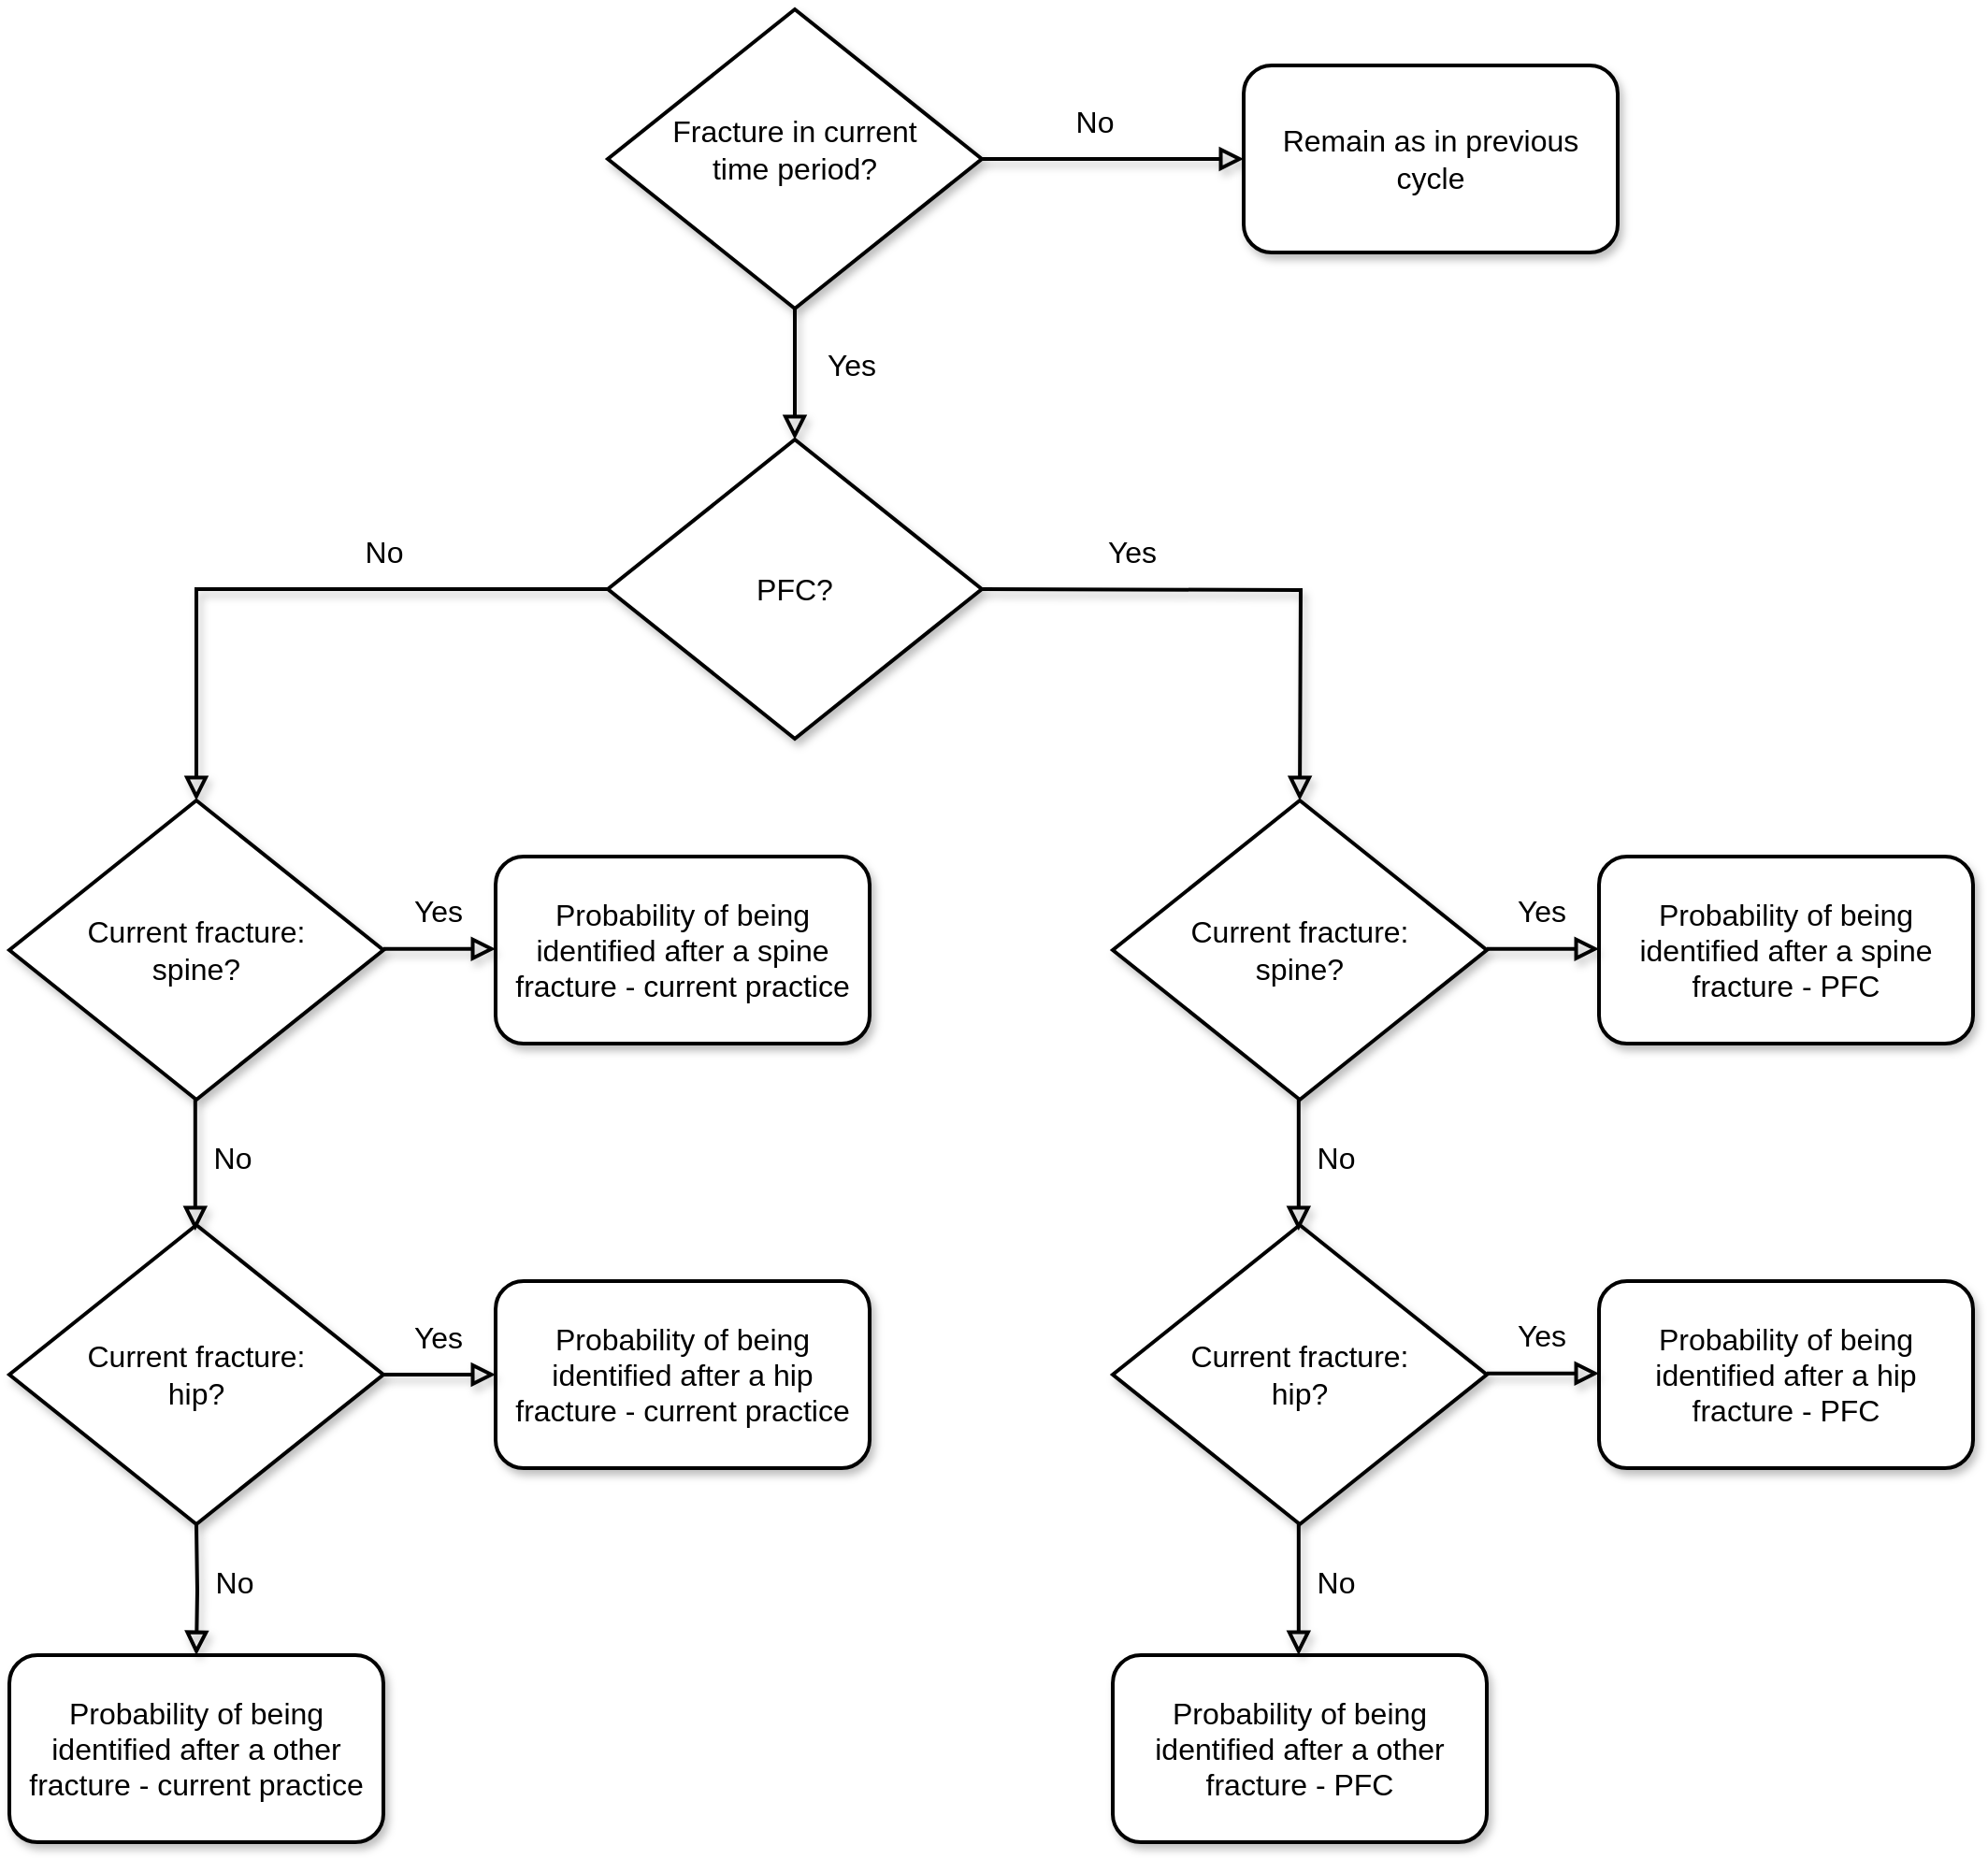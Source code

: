 <mxfile version="13.8.8" type="device" pages="8"><diagram id="C5RBs43oDa-KdzZeNtuy" name="Identification"><mxGraphModel dx="2858" dy="1097" grid="1" gridSize="10" guides="1" tooltips="1" connect="1" arrows="1" fold="1" page="1" pageScale="1" pageWidth="827" pageHeight="1169" math="0" shadow="0"><root><mxCell id="WIyWlLk6GJQsqaUBKTNV-0"/><mxCell id="WIyWlLk6GJQsqaUBKTNV-1" parent="WIyWlLk6GJQsqaUBKTNV-0"/><mxCell id="WIyWlLk6GJQsqaUBKTNV-5" value="No" style="edgeStyle=orthogonalEdgeStyle;rounded=0;html=1;jettySize=auto;orthogonalLoop=1;fontSize=16;endArrow=block;endFill=0;endSize=8;strokeWidth=2;shadow=1;labelBackgroundColor=none;entryX=0;entryY=0.5;entryDx=0;entryDy=0;exitX=1;exitY=0.5;exitDx=0;exitDy=0;" parent="WIyWlLk6GJQsqaUBKTNV-1" source="T9ba8OFVbut0BU1_NeE2-29" target="T9ba8OFVbut0BU1_NeE2-31" edge="1"><mxGeometry x="-0.143" y="20" relative="1" as="geometry"><mxPoint as="offset"/><mxPoint x="310" y="120" as="sourcePoint"/><mxPoint x="480" y="120" as="targetPoint"/></mxGeometry></mxCell><mxCell id="T9ba8OFVbut0BU1_NeE2-4" value="&lt;font style=&quot;font-size: 16px;&quot;&gt;&lt;span style=&quot;font-size: 16px;&quot;&gt;Probability of being identified after a spine fracture - current practice&lt;br style=&quot;font-size: 16px;&quot;&gt;&lt;/span&gt;&lt;/font&gt;" style="rounded=1;whiteSpace=wrap;html=1;fontSize=16;glass=0;strokeWidth=2;shadow=1;" vertex="1" parent="WIyWlLk6GJQsqaUBKTNV-1"><mxGeometry x="80" y="463" width="200" height="100" as="geometry"/></mxCell><mxCell id="T9ba8OFVbut0BU1_NeE2-15" value="&lt;font style=&quot;font-size: 16px;&quot;&gt;&lt;span style=&quot;font-size: 16px;&quot;&gt;Probability of being identified after a hip fracture - current practice&lt;br style=&quot;font-size: 16px;&quot;&gt;&lt;/span&gt;&lt;/font&gt;" style="rounded=1;whiteSpace=wrap;html=1;fontSize=16;glass=0;strokeWidth=2;shadow=1;" vertex="1" parent="WIyWlLk6GJQsqaUBKTNV-1"><mxGeometry x="80" y="690" width="200" height="100" as="geometry"/></mxCell><mxCell id="T9ba8OFVbut0BU1_NeE2-16" value="&lt;font style=&quot;font-size: 16px;&quot;&gt;&lt;span style=&quot;font-size: 16px;&quot;&gt;Probability of being identified after a other fracture - current practice&lt;br style=&quot;font-size: 16px;&quot;&gt;&lt;/span&gt;&lt;/font&gt;" style="rounded=1;whiteSpace=wrap;html=1;fontSize=16;glass=0;strokeWidth=2;shadow=1;" vertex="1" parent="WIyWlLk6GJQsqaUBKTNV-1"><mxGeometry x="-180" y="890" width="200" height="100" as="geometry"/></mxCell><mxCell id="T9ba8OFVbut0BU1_NeE2-29" value="Fracture in current time period?" style="rhombus;whiteSpace=wrap;html=1;shadow=1;fontFamily=Helvetica;fontSize=16;align=center;strokeWidth=2;spacing=10;spacingTop=-10;spacingLeft=20;spacingRight=20;" vertex="1" parent="WIyWlLk6GJQsqaUBKTNV-1"><mxGeometry x="140" y="10" width="200" height="160" as="geometry"/></mxCell><mxCell id="T9ba8OFVbut0BU1_NeE2-31" value="Remain as in previous cycle" style="rounded=1;whiteSpace=wrap;html=1;fontSize=16;glass=0;strokeWidth=2;shadow=1;" vertex="1" parent="WIyWlLk6GJQsqaUBKTNV-1"><mxGeometry x="480" y="40" width="200" height="100" as="geometry"/></mxCell><mxCell id="T9ba8OFVbut0BU1_NeE2-34" value="PFC?" style="rhombus;whiteSpace=wrap;html=1;shadow=1;fontFamily=Helvetica;fontSize=16;align=center;strokeWidth=2;spacing=10;spacingTop=0;spacingLeft=20;spacingRight=20;" vertex="1" parent="WIyWlLk6GJQsqaUBKTNV-1"><mxGeometry x="140" y="240" width="200" height="160" as="geometry"/></mxCell><mxCell id="T9ba8OFVbut0BU1_NeE2-36" value="No" style="rounded=0;html=1;jettySize=auto;orthogonalLoop=1;fontSize=16;endArrow=block;endFill=0;endSize=8;strokeWidth=2;shadow=1;labelBackgroundColor=none;edgeStyle=orthogonalEdgeStyle;entryX=0.5;entryY=0;entryDx=0;entryDy=0;exitX=0;exitY=0.5;exitDx=0;exitDy=0;" edge="1" parent="WIyWlLk6GJQsqaUBKTNV-1" source="T9ba8OFVbut0BU1_NeE2-34" target="T9ba8OFVbut0BU1_NeE2-37"><mxGeometry x="-0.279" y="-20" relative="1" as="geometry"><mxPoint as="offset"/><mxPoint x="100" y="330" as="sourcePoint"/><mxPoint x="-80" y="440" as="targetPoint"/></mxGeometry></mxCell><mxCell id="T9ba8OFVbut0BU1_NeE2-37" value="Current fracture: spine?" style="rhombus;whiteSpace=wrap;html=1;shadow=1;fontFamily=Helvetica;fontSize=16;align=center;strokeWidth=2;spacing=10;spacingTop=0;spacingLeft=20;spacingRight=20;" vertex="1" parent="WIyWlLk6GJQsqaUBKTNV-1"><mxGeometry x="-180" y="433" width="200" height="160" as="geometry"/></mxCell><mxCell id="T9ba8OFVbut0BU1_NeE2-38" value="Current fracture: hip?" style="rhombus;whiteSpace=wrap;html=1;shadow=1;fontFamily=Helvetica;fontSize=16;align=center;strokeWidth=2;spacing=10;spacingTop=0;spacingLeft=20;spacingRight=20;" vertex="1" parent="WIyWlLk6GJQsqaUBKTNV-1"><mxGeometry x="-180" y="660" width="200" height="160" as="geometry"/></mxCell><mxCell id="T9ba8OFVbut0BU1_NeE2-40" value="Yes" style="edgeStyle=orthogonalEdgeStyle;rounded=0;html=1;jettySize=auto;orthogonalLoop=1;fontSize=16;endArrow=block;endFill=0;endSize=8;strokeWidth=2;shadow=1;labelBackgroundColor=none;entryX=0.5;entryY=0;entryDx=0;entryDy=0;" edge="1" parent="WIyWlLk6GJQsqaUBKTNV-1"><mxGeometry x="-0.435" y="20" relative="1" as="geometry"><mxPoint as="offset"/><mxPoint x="340" y="320" as="sourcePoint"/><mxPoint x="510" y="433" as="targetPoint"/></mxGeometry></mxCell><mxCell id="ee4RlVcgXQYhI0hbk1L--0" value="Yes" style="edgeStyle=orthogonalEdgeStyle;rounded=0;html=1;jettySize=auto;orthogonalLoop=1;fontSize=16;endArrow=block;endFill=0;endSize=8;strokeWidth=2;shadow=1;labelBackgroundColor=none;exitX=0.5;exitY=1;exitDx=0;exitDy=0;entryX=0.5;entryY=0;entryDx=0;entryDy=0;" edge="1" parent="WIyWlLk6GJQsqaUBKTNV-1" target="T9ba8OFVbut0BU1_NeE2-34"><mxGeometry x="-0.143" y="30" relative="1" as="geometry"><mxPoint as="offset"/><mxPoint x="240" y="170" as="sourcePoint"/><mxPoint x="250" y="242" as="targetPoint"/><Array as="points"><mxPoint x="240" y="220"/><mxPoint x="240" y="220"/></Array></mxGeometry></mxCell><mxCell id="ee4RlVcgXQYhI0hbk1L--7" value="&lt;font style=&quot;font-size: 16px&quot;&gt;&lt;span style=&quot;font-size: 16px&quot;&gt;Probability of being identified after a spine fracture - PFC&lt;br style=&quot;font-size: 16px&quot;&gt;&lt;/span&gt;&lt;/font&gt;" style="rounded=1;whiteSpace=wrap;html=1;fontSize=16;glass=0;strokeWidth=2;shadow=1;" vertex="1" parent="WIyWlLk6GJQsqaUBKTNV-1"><mxGeometry x="670" y="463" width="200" height="100" as="geometry"/></mxCell><mxCell id="ee4RlVcgXQYhI0hbk1L--8" value="&lt;font style=&quot;font-size: 16px&quot;&gt;&lt;span style=&quot;font-size: 16px&quot;&gt;Probability of being identified after a hip fracture - PFC&lt;/span&gt;&lt;/font&gt;&lt;font style=&quot;font-size: 16px&quot;&gt;&lt;span style=&quot;font-size: 16px&quot;&gt;&lt;font style=&quot;font-size: 16px&quot;&gt;&lt;span style=&quot;font-size: 16px&quot;&gt;&lt;/span&gt;&lt;/font&gt;&lt;/span&gt;&lt;/font&gt;" style="rounded=1;whiteSpace=wrap;html=1;fontSize=16;glass=0;strokeWidth=2;shadow=1;" vertex="1" parent="WIyWlLk6GJQsqaUBKTNV-1"><mxGeometry x="670" y="690" width="200" height="100" as="geometry"/></mxCell><mxCell id="ee4RlVcgXQYhI0hbk1L--9" value="&lt;font style=&quot;font-size: 16px&quot;&gt;&lt;span style=&quot;font-size: 16px&quot;&gt;Probability of being identified after a other fracture - PFC&lt;br style=&quot;font-size: 16px&quot;&gt;&lt;/span&gt;&lt;/font&gt;" style="rounded=1;whiteSpace=wrap;html=1;fontSize=16;glass=0;strokeWidth=2;shadow=1;" vertex="1" parent="WIyWlLk6GJQsqaUBKTNV-1"><mxGeometry x="410" y="890" width="200" height="100" as="geometry"/></mxCell><mxCell id="ee4RlVcgXQYhI0hbk1L--10" value="Current fracture: spine?" style="rhombus;whiteSpace=wrap;html=1;shadow=1;fontFamily=Helvetica;fontSize=16;align=center;strokeWidth=2;spacing=10;spacingTop=0;spacingLeft=20;spacingRight=20;" vertex="1" parent="WIyWlLk6GJQsqaUBKTNV-1"><mxGeometry x="410" y="433" width="200" height="160" as="geometry"/></mxCell><mxCell id="ee4RlVcgXQYhI0hbk1L--11" value="Current fracture: hip?" style="rhombus;whiteSpace=wrap;html=1;shadow=1;fontFamily=Helvetica;fontSize=16;align=center;strokeWidth=2;spacing=10;spacingTop=0;spacingLeft=20;spacingRight=20;" vertex="1" parent="WIyWlLk6GJQsqaUBKTNV-1"><mxGeometry x="410" y="660" width="200" height="160" as="geometry"/></mxCell><mxCell id="qLy9njmYH7-j1fKw_mlj-0" value="No" style="edgeStyle=orthogonalEdgeStyle;rounded=0;html=1;jettySize=auto;orthogonalLoop=1;fontSize=16;endArrow=block;endFill=0;endSize=8;strokeWidth=2;shadow=1;labelBackgroundColor=none;entryX=0.5;entryY=0;entryDx=0;entryDy=0;" edge="1" parent="WIyWlLk6GJQsqaUBKTNV-1" target="T9ba8OFVbut0BU1_NeE2-16"><mxGeometry x="-0.143" y="20" relative="1" as="geometry"><mxPoint y="1" as="offset"/><mxPoint x="-80" y="820" as="sourcePoint"/><mxPoint x="80" y="739.29" as="targetPoint"/></mxGeometry></mxCell><mxCell id="qLy9njmYH7-j1fKw_mlj-2" value="Yes" style="edgeStyle=orthogonalEdgeStyle;rounded=0;html=1;jettySize=auto;orthogonalLoop=1;fontSize=16;endArrow=block;endFill=0;endSize=8;strokeWidth=2;shadow=1;labelBackgroundColor=none;exitX=1;exitY=0.5;exitDx=0;exitDy=0;entryX=0;entryY=0.5;entryDx=0;entryDy=0;" edge="1" parent="WIyWlLk6GJQsqaUBKTNV-1" source="T9ba8OFVbut0BU1_NeE2-38" target="T9ba8OFVbut0BU1_NeE2-15"><mxGeometry y="20" relative="1" as="geometry"><mxPoint x="-1" as="offset"/><mxPoint x="30.0" y="620" as="sourcePoint"/><mxPoint x="30.0" y="690" as="targetPoint"/></mxGeometry></mxCell><mxCell id="qLy9njmYH7-j1fKw_mlj-3" value="No" style="edgeStyle=orthogonalEdgeStyle;rounded=0;html=1;jettySize=auto;orthogonalLoop=1;fontSize=16;endArrow=block;endFill=0;endSize=8;strokeWidth=2;shadow=1;labelBackgroundColor=none;entryX=0.5;entryY=0;entryDx=0;entryDy=0;" edge="1" parent="WIyWlLk6GJQsqaUBKTNV-1"><mxGeometry x="-0.143" y="20" relative="1" as="geometry"><mxPoint y="1" as="offset"/><mxPoint x="-80.59" y="593" as="sourcePoint"/><mxPoint x="-80.59" y="663" as="targetPoint"/></mxGeometry></mxCell><mxCell id="qLy9njmYH7-j1fKw_mlj-4" value="Yes" style="edgeStyle=orthogonalEdgeStyle;rounded=0;html=1;jettySize=auto;orthogonalLoop=1;fontSize=16;endArrow=block;endFill=0;endSize=8;strokeWidth=2;shadow=1;labelBackgroundColor=none;exitX=1;exitY=0.5;exitDx=0;exitDy=0;entryX=0;entryY=0.5;entryDx=0;entryDy=0;" edge="1" parent="WIyWlLk6GJQsqaUBKTNV-1"><mxGeometry y="20" relative="1" as="geometry"><mxPoint x="-1" as="offset"/><mxPoint x="20" y="512.41" as="sourcePoint"/><mxPoint x="80" y="512.41" as="targetPoint"/></mxGeometry></mxCell><mxCell id="qLy9njmYH7-j1fKw_mlj-9" value="Yes" style="edgeStyle=orthogonalEdgeStyle;rounded=0;html=1;jettySize=auto;orthogonalLoop=1;fontSize=16;endArrow=block;endFill=0;endSize=8;strokeWidth=2;shadow=1;labelBackgroundColor=none;exitX=1;exitY=0.5;exitDx=0;exitDy=0;entryX=0;entryY=0.5;entryDx=0;entryDy=0;" edge="1" parent="WIyWlLk6GJQsqaUBKTNV-1"><mxGeometry y="20" relative="1" as="geometry"><mxPoint x="-1" as="offset"/><mxPoint x="610" y="512.41" as="sourcePoint"/><mxPoint x="670" y="512.41" as="targetPoint"/></mxGeometry></mxCell><mxCell id="qLy9njmYH7-j1fKw_mlj-10" value="Yes" style="edgeStyle=orthogonalEdgeStyle;rounded=0;html=1;jettySize=auto;orthogonalLoop=1;fontSize=16;endArrow=block;endFill=0;endSize=8;strokeWidth=2;shadow=1;labelBackgroundColor=none;exitX=1;exitY=0.5;exitDx=0;exitDy=0;entryX=0;entryY=0.5;entryDx=0;entryDy=0;" edge="1" parent="WIyWlLk6GJQsqaUBKTNV-1"><mxGeometry y="20" relative="1" as="geometry"><mxPoint x="-1" as="offset"/><mxPoint x="610" y="739.41" as="sourcePoint"/><mxPoint x="670" y="739.41" as="targetPoint"/></mxGeometry></mxCell><mxCell id="qLy9njmYH7-j1fKw_mlj-11" value="No" style="edgeStyle=orthogonalEdgeStyle;rounded=0;html=1;jettySize=auto;orthogonalLoop=1;fontSize=16;endArrow=block;endFill=0;endSize=8;strokeWidth=2;shadow=1;labelBackgroundColor=none;entryX=0.5;entryY=0;entryDx=0;entryDy=0;" edge="1" parent="WIyWlLk6GJQsqaUBKTNV-1"><mxGeometry x="-0.143" y="20" relative="1" as="geometry"><mxPoint y="1" as="offset"/><mxPoint x="509.41" y="820" as="sourcePoint"/><mxPoint x="509.41" y="890" as="targetPoint"/></mxGeometry></mxCell><mxCell id="qLy9njmYH7-j1fKw_mlj-12" value="No" style="edgeStyle=orthogonalEdgeStyle;rounded=0;html=1;jettySize=auto;orthogonalLoop=1;fontSize=16;endArrow=block;endFill=0;endSize=8;strokeWidth=2;shadow=1;labelBackgroundColor=none;entryX=0.5;entryY=0;entryDx=0;entryDy=0;" edge="1" parent="WIyWlLk6GJQsqaUBKTNV-1"><mxGeometry x="-0.143" y="20" relative="1" as="geometry"><mxPoint y="1" as="offset"/><mxPoint x="509.41" y="593" as="sourcePoint"/><mxPoint x="509.41" y="663" as="targetPoint"/></mxGeometry></mxCell></root></mxGraphModel></diagram><diagram id="iWWm5K3kBHq47FrRV6PX" name="Treatment onset"><mxGraphModel dx="2263" dy="2243" grid="1" gridSize="10" guides="1" tooltips="1" connect="1" arrows="1" fold="1" page="1" pageScale="1" pageWidth="827" pageHeight="1169" math="0" shadow="0"><root><mxCell id="BN2cxiZTlmF9pgiP0ZMj-0"/><mxCell id="BN2cxiZTlmF9pgiP0ZMj-1" parent="BN2cxiZTlmF9pgiP0ZMj-0"/><mxCell id="N37fzFRiJejiqmkl_tuQ-0" value="No" style="edgeStyle=orthogonalEdgeStyle;rounded=0;html=1;jettySize=auto;orthogonalLoop=1;fontSize=15;endArrow=block;endFill=0;endSize=8;strokeWidth=2;shadow=1;labelBackgroundColor=none;entryX=0;entryY=0.5;entryDx=0;entryDy=0;exitX=1;exitY=0.5;exitDx=0;exitDy=0;" edge="1" parent="BN2cxiZTlmF9pgiP0ZMj-1" source="N37fzFRiJejiqmkl_tuQ-1"><mxGeometry y="10" relative="1" as="geometry"><mxPoint as="offset"/><mxPoint x="210" y="70" as="sourcePoint"/><mxPoint x="380" y="40" as="targetPoint"/></mxGeometry></mxCell><mxCell id="N37fzFRiJejiqmkl_tuQ-1" value="Fracture in current time period?" style="rhombus;whiteSpace=wrap;html=1;shadow=1;fontFamily=Helvetica;fontSize=15;align=center;strokeWidth=2;spacing=10;spacingTop=-10;spacingLeft=20;spacingRight=20;" vertex="1" parent="BN2cxiZTlmF9pgiP0ZMj-1"><mxGeometry x="40" y="-40" width="200" height="160" as="geometry"/></mxCell><mxCell id="N37fzFRiJejiqmkl_tuQ-3" value="Identified at time of last fracture?" style="rhombus;whiteSpace=wrap;html=1;shadow=1;fontFamily=Helvetica;fontSize=15;align=center;strokeWidth=2;spacing=10;spacingTop=0;spacingLeft=20;spacingRight=20;" vertex="1" parent="BN2cxiZTlmF9pgiP0ZMj-1"><mxGeometry x="40" y="-40" width="200" height="160" as="geometry"/></mxCell><mxCell id="N37fzFRiJejiqmkl_tuQ-7" value="Yes" style="edgeStyle=orthogonalEdgeStyle;rounded=0;html=1;jettySize=auto;orthogonalLoop=1;fontSize=15;endArrow=block;endFill=0;endSize=8;strokeWidth=2;shadow=1;labelBackgroundColor=none;exitX=0.5;exitY=1;exitDx=0;exitDy=0;entryX=0.5;entryY=0;entryDx=0;entryDy=0;" edge="1" parent="BN2cxiZTlmF9pgiP0ZMj-1" source="N37fzFRiJejiqmkl_tuQ-3"><mxGeometry x="-0.143" y="30" relative="1" as="geometry"><mxPoint as="offset"/><mxPoint x="150" y="130" as="sourcePoint"/><mxPoint x="140" y="190" as="targetPoint"/><Array as="points"><mxPoint x="140" y="170"/><mxPoint x="140" y="170"/></Array></mxGeometry></mxCell><mxCell id="gkwEvE5swsFF9KZ0-95s-3" value="PFC?" style="rhombus;whiteSpace=wrap;html=1;shadow=1;fontFamily=Helvetica;fontSize=15;align=center;strokeWidth=2;spacing=10;spacingTop=0;spacingLeft=20;spacingRight=20;" vertex="1" parent="BN2cxiZTlmF9pgiP0ZMj-1"><mxGeometry x="40" y="190" width="200" height="160" as="geometry"/></mxCell><mxCell id="gkwEvE5swsFF9KZ0-95s-4" value="No" style="rounded=0;html=1;jettySize=auto;orthogonalLoop=1;fontSize=15;endArrow=block;endFill=0;endSize=8;strokeWidth=2;shadow=1;labelBackgroundColor=none;edgeStyle=orthogonalEdgeStyle;entryX=0.5;entryY=0;entryDx=0;entryDy=0;exitX=0;exitY=0.5;exitDx=0;exitDy=0;" edge="1" parent="BN2cxiZTlmF9pgiP0ZMj-1" source="gkwEvE5swsFF9KZ0-95s-3" target="gkwEvE5swsFF9KZ0-95s-5"><mxGeometry x="-0.279" y="-20" relative="1" as="geometry"><mxPoint as="offset"/><mxPoint x="100" y="330" as="sourcePoint"/><mxPoint x="-80" y="440" as="targetPoint"/></mxGeometry></mxCell><mxCell id="gkwEvE5swsFF9KZ0-95s-5" value="Last fracture: spine fracture?" style="rhombus;whiteSpace=wrap;html=1;shadow=1;fontFamily=Helvetica;fontSize=15;align=center;strokeWidth=2;spacing=10;spacingTop=0;spacingLeft=20;spacingRight=20;" vertex="1" parent="BN2cxiZTlmF9pgiP0ZMj-1"><mxGeometry x="-400" y="400" width="200" height="160" as="geometry"/></mxCell><mxCell id="gkwEvE5swsFF9KZ0-95s-6" value="Last fracture: hip fracture?" style="rhombus;whiteSpace=wrap;html=1;shadow=1;fontFamily=Helvetica;fontSize=15;align=center;strokeWidth=2;spacing=10;spacingTop=0;spacingLeft=20;spacingRight=20;" vertex="1" parent="BN2cxiZTlmF9pgiP0ZMj-1"><mxGeometry x="-400" y="627" width="200" height="160" as="geometry"/></mxCell><mxCell id="gkwEvE5swsFF9KZ0-95s-7" value="Yes" style="edgeStyle=orthogonalEdgeStyle;rounded=0;html=1;jettySize=auto;orthogonalLoop=1;fontSize=15;endArrow=block;endFill=0;endSize=8;strokeWidth=2;shadow=1;labelBackgroundColor=none;entryX=0.5;entryY=0;entryDx=0;entryDy=0;exitX=1;exitY=0.5;exitDx=0;exitDy=0;" edge="1" parent="BN2cxiZTlmF9pgiP0ZMj-1" source="gkwEvE5swsFF9KZ0-95s-3"><mxGeometry x="-0.435" y="20" relative="1" as="geometry"><mxPoint as="offset"/><mxPoint x="340" y="320" as="sourcePoint"/><mxPoint x="500" y="430" as="targetPoint"/></mxGeometry></mxCell><mxCell id="gkwEvE5swsFF9KZ0-95s-21" value="Time &amp;gt; lag for spine fracture- current practice?" style="rhombus;whiteSpace=wrap;html=1;shadow=1;fontFamily=Helvetica;fontSize=15;align=center;strokeWidth=2;spacing=10;spacingTop=0;spacingLeft=23;spacingRight=20;" vertex="1" parent="BN2cxiZTlmF9pgiP0ZMj-1"><mxGeometry x="-140" y="400" width="200" height="160" as="geometry"/></mxCell><mxCell id="gkwEvE5swsFF9KZ0-95s-22" value="No" style="edgeStyle=orthogonalEdgeStyle;rounded=0;html=1;jettySize=auto;orthogonalLoop=1;fontSize=15;endArrow=block;endFill=0;endSize=8;strokeWidth=2;shadow=1;labelBackgroundColor=none;exitX=1;exitY=0.5;exitDx=0;exitDy=0;" edge="1" parent="BN2cxiZTlmF9pgiP0ZMj-1"><mxGeometry y="13" relative="1" as="geometry"><mxPoint as="offset"/><mxPoint x="60" y="479.58" as="sourcePoint"/><mxPoint x="120" y="479.58" as="targetPoint"/></mxGeometry></mxCell><mxCell id="gkwEvE5swsFF9KZ0-95s-23" value="Yes" style="edgeStyle=orthogonalEdgeStyle;rounded=0;html=1;jettySize=auto;orthogonalLoop=1;fontSize=15;endArrow=block;endFill=0;endSize=8;strokeWidth=2;shadow=1;labelBackgroundColor=none;" edge="1" parent="BN2cxiZTlmF9pgiP0ZMj-1"><mxGeometry x="-0.143" y="13" relative="1" as="geometry"><mxPoint as="offset"/><mxPoint x="-40" y="560" as="sourcePoint"/><mxPoint x="120" y="590" as="targetPoint"/><Array as="points"><mxPoint x="-40" y="590"/></Array></mxGeometry></mxCell><mxCell id="gkwEvE5swsFF9KZ0-95s-24" value="&lt;font style=&quot;font-size: 15px&quot; face=&quot;Tahoma,Geneva,sans-serif&quot; color=&quot;black&quot;&gt;&lt;span style=&quot;font-size: 15px&quot;&gt;Previous medication assignment unchanged&lt;/span&gt;&lt;/font&gt;" style="rounded=1;whiteSpace=wrap;html=1;fontSize=15;glass=0;strokeWidth=2;shadow=1;" vertex="1" parent="BN2cxiZTlmF9pgiP0ZMj-1"><mxGeometry x="120" y="450" width="200" height="60" as="geometry"/></mxCell><mxCell id="gkwEvE5swsFF9KZ0-95s-25" value="&lt;font style=&quot;font-size: 15px;&quot;&gt;&lt;span style=&quot;font-size: 15px;&quot;&gt;Assign medication&lt;br style=&quot;font-size: 15px;&quot;&gt;&lt;/span&gt;&lt;/font&gt;" style="rounded=1;whiteSpace=wrap;html=1;fontSize=15;glass=0;strokeWidth=2;shadow=1;" vertex="1" parent="BN2cxiZTlmF9pgiP0ZMj-1"><mxGeometry x="120" y="560" width="200" height="60" as="geometry"/></mxCell><mxCell id="gkwEvE5swsFF9KZ0-95s-26" value="Time &amp;gt; identification lag for hip fracture- current practice?" style="rhombus;whiteSpace=wrap;html=1;shadow=1;fontFamily=Helvetica;fontSize=15;align=center;strokeWidth=2;spacing=10;spacingTop=0;spacingLeft=23;spacingRight=20;" vertex="1" parent="BN2cxiZTlmF9pgiP0ZMj-1"><mxGeometry x="-140" y="627" width="200" height="160" as="geometry"/></mxCell><mxCell id="gkwEvE5swsFF9KZ0-95s-27" value="No" style="edgeStyle=orthogonalEdgeStyle;rounded=0;html=1;jettySize=auto;orthogonalLoop=1;fontSize=15;endArrow=block;endFill=0;endSize=8;strokeWidth=2;shadow=1;labelBackgroundColor=none;exitX=1;exitY=0.5;exitDx=0;exitDy=0;" edge="1" parent="BN2cxiZTlmF9pgiP0ZMj-1"><mxGeometry y="13" relative="1" as="geometry"><mxPoint as="offset"/><mxPoint x="60" y="706.58" as="sourcePoint"/><mxPoint x="120" y="706.58" as="targetPoint"/></mxGeometry></mxCell><mxCell id="gkwEvE5swsFF9KZ0-95s-28" value="Yes" style="edgeStyle=orthogonalEdgeStyle;rounded=0;html=1;jettySize=auto;orthogonalLoop=1;fontSize=15;endArrow=block;endFill=0;endSize=8;strokeWidth=2;shadow=1;labelBackgroundColor=none;" edge="1" parent="BN2cxiZTlmF9pgiP0ZMj-1"><mxGeometry x="-0.143" y="13" relative="1" as="geometry"><mxPoint as="offset"/><mxPoint x="-40" y="787" as="sourcePoint"/><mxPoint x="120" y="817" as="targetPoint"/><Array as="points"><mxPoint x="-40" y="817"/></Array></mxGeometry></mxCell><mxCell id="gkwEvE5swsFF9KZ0-95s-29" value="&lt;font style=&quot;font-size: 15px&quot; face=&quot;Tahoma,Geneva,sans-serif&quot; color=&quot;black&quot;&gt;&lt;span style=&quot;font-size: 15px&quot;&gt;Previous medication assignment unchanged&lt;/span&gt;&lt;/font&gt;" style="rounded=1;whiteSpace=wrap;html=1;fontSize=15;glass=0;strokeWidth=2;shadow=1;" vertex="1" parent="BN2cxiZTlmF9pgiP0ZMj-1"><mxGeometry x="120" y="677" width="200" height="60" as="geometry"/></mxCell><mxCell id="gkwEvE5swsFF9KZ0-95s-30" value="&lt;font style=&quot;font-size: 15px;&quot;&gt;&lt;span style=&quot;font-size: 15px;&quot;&gt;Assign medication&lt;br style=&quot;font-size: 15px;&quot;&gt;&lt;/span&gt;&lt;/font&gt;" style="rounded=1;whiteSpace=wrap;html=1;fontSize=15;glass=0;strokeWidth=2;shadow=1;" vertex="1" parent="BN2cxiZTlmF9pgiP0ZMj-1"><mxGeometry x="120" y="787" width="200" height="60" as="geometry"/></mxCell><mxCell id="gkwEvE5swsFF9KZ0-95s-36" value="Time &amp;gt; lag for other fracture- current practice?" style="rhombus;whiteSpace=wrap;html=1;shadow=1;fontFamily=Helvetica;fontSize=15;align=center;strokeWidth=2;spacing=10;spacingTop=0;spacingLeft=23;spacingRight=20;" vertex="1" parent="BN2cxiZTlmF9pgiP0ZMj-1"><mxGeometry x="-400" y="860" width="200" height="160" as="geometry"/></mxCell><mxCell id="gkwEvE5swsFF9KZ0-95s-37" value="No" style="edgeStyle=orthogonalEdgeStyle;rounded=0;html=1;jettySize=auto;orthogonalLoop=1;fontSize=15;endArrow=block;endFill=0;endSize=8;strokeWidth=2;shadow=1;labelBackgroundColor=none;exitX=1;exitY=0.5;exitDx=0;exitDy=0;" edge="1" parent="BN2cxiZTlmF9pgiP0ZMj-1"><mxGeometry y="13" relative="1" as="geometry"><mxPoint as="offset"/><mxPoint x="-200" y="939.58" as="sourcePoint"/><mxPoint x="-140" y="939.58" as="targetPoint"/></mxGeometry></mxCell><mxCell id="gkwEvE5swsFF9KZ0-95s-38" value="Yes" style="edgeStyle=orthogonalEdgeStyle;rounded=0;html=1;jettySize=auto;orthogonalLoop=1;fontSize=15;endArrow=block;endFill=0;endSize=8;strokeWidth=2;shadow=1;labelBackgroundColor=none;" edge="1" parent="BN2cxiZTlmF9pgiP0ZMj-1"><mxGeometry x="-0.143" y="13" relative="1" as="geometry"><mxPoint as="offset"/><mxPoint x="-300" y="1020.0" as="sourcePoint"/><mxPoint x="-140" y="1050.0" as="targetPoint"/><Array as="points"><mxPoint x="-300" y="1050"/></Array></mxGeometry></mxCell><mxCell id="gkwEvE5swsFF9KZ0-95s-39" value="&lt;font style=&quot;font-size: 15px&quot; face=&quot;Tahoma,Geneva,sans-serif&quot; color=&quot;black&quot;&gt;&lt;span style=&quot;font-size: 15px&quot;&gt;Previous medication assignment unchanged&lt;/span&gt;&lt;/font&gt;" style="rounded=1;whiteSpace=wrap;html=1;fontSize=15;glass=0;strokeWidth=2;shadow=1;" vertex="1" parent="BN2cxiZTlmF9pgiP0ZMj-1"><mxGeometry x="-140" y="910" width="200" height="60" as="geometry"/></mxCell><mxCell id="gkwEvE5swsFF9KZ0-95s-40" value="&lt;font style=&quot;font-size: 15px;&quot;&gt;&lt;span style=&quot;font-size: 15px;&quot;&gt;Assign medication&lt;br style=&quot;font-size: 15px;&quot;&gt;&lt;/span&gt;&lt;/font&gt;" style="rounded=1;whiteSpace=wrap;html=1;fontSize=15;glass=0;strokeWidth=2;shadow=1;" vertex="1" parent="BN2cxiZTlmF9pgiP0ZMj-1"><mxGeometry x="-140" y="1020" width="200" height="60" as="geometry"/></mxCell><mxCell id="ixc6kuY1O5JQC4b77-8q-0" value="Yes" style="edgeStyle=orthogonalEdgeStyle;rounded=0;html=1;jettySize=auto;orthogonalLoop=1;fontSize=15;endArrow=block;endFill=0;endSize=8;strokeWidth=2;shadow=1;labelBackgroundColor=none;exitX=1;exitY=0.5;exitDx=0;exitDy=0;entryX=0;entryY=0.5;entryDx=0;entryDy=0;" edge="1" parent="BN2cxiZTlmF9pgiP0ZMj-1"><mxGeometry y="20" relative="1" as="geometry"><mxPoint x="-1" as="offset"/><mxPoint x="-200" y="479.29" as="sourcePoint"/><mxPoint x="-140" y="479.29" as="targetPoint"/></mxGeometry></mxCell><mxCell id="ixc6kuY1O5JQC4b77-8q-1" value="Yes" style="edgeStyle=orthogonalEdgeStyle;rounded=0;html=1;jettySize=auto;orthogonalLoop=1;fontSize=15;endArrow=block;endFill=0;endSize=8;strokeWidth=2;shadow=1;labelBackgroundColor=none;exitX=1;exitY=0.5;exitDx=0;exitDy=0;entryX=0;entryY=0.5;entryDx=0;entryDy=0;" edge="1" parent="BN2cxiZTlmF9pgiP0ZMj-1"><mxGeometry y="20" relative="1" as="geometry"><mxPoint x="-1" as="offset"/><mxPoint x="-200" y="706.29" as="sourcePoint"/><mxPoint x="-140" y="706.29" as="targetPoint"/></mxGeometry></mxCell><mxCell id="q1YxV0FTuC72qA6ddAYC-0" value="No" style="edgeStyle=orthogonalEdgeStyle;rounded=0;html=1;jettySize=auto;orthogonalLoop=1;fontSize=15;endArrow=block;endFill=0;endSize=8;strokeWidth=2;shadow=1;labelBackgroundColor=none;entryX=0.5;entryY=0;entryDx=0;entryDy=0;" edge="1" parent="BN2cxiZTlmF9pgiP0ZMj-1"><mxGeometry x="-0.143" y="20" relative="1" as="geometry"><mxPoint y="1" as="offset"/><mxPoint x="-300.71" y="560" as="sourcePoint"/><mxPoint x="-300.71" y="630" as="targetPoint"/></mxGeometry></mxCell><mxCell id="q1YxV0FTuC72qA6ddAYC-6" value="&lt;font style=&quot;font-size: 15px;&quot;&gt;&lt;span style=&quot;font-size: 15px;&quot;&gt;Assign medication&lt;br style=&quot;font-size: 15px;&quot;&gt;&lt;/span&gt;&lt;/font&gt;" style="rounded=1;whiteSpace=wrap;html=1;fontSize=15;glass=0;strokeWidth=2;shadow=1;" vertex="1" parent="BN2cxiZTlmF9pgiP0ZMj-1"><mxGeometry x="-140" y="1020" width="200" height="60" as="geometry"/></mxCell><mxCell id="Qv4Y5pQpi0avTZmZms4u-2" value="Time &lt;span class=&quot;ILfuVd&quot; style=&quot;font-size: 15px;&quot;&gt;&lt;span class=&quot;hgKElc&quot; style=&quot;font-size: 15px;&quot;&gt;≥&lt;/span&gt;&lt;/span&gt; identification lag for spine fracture- current practice?" style="rhombus;whiteSpace=wrap;html=1;shadow=1;fontFamily=Helvetica;fontSize=15;align=center;strokeWidth=2;spacing=10;spacingTop=0;spacingLeft=23;spacingRight=20;" vertex="1" parent="BN2cxiZTlmF9pgiP0ZMj-1"><mxGeometry x="-140" y="400" width="200" height="160" as="geometry"/></mxCell><mxCell id="Qv4Y5pQpi0avTZmZms4u-6" value="&lt;font style=&quot;font-size: 15px&quot;&gt;&lt;span style=&quot;font-size: 15px&quot;&gt;Assign medication&lt;br style=&quot;font-size: 15px&quot;&gt;&lt;/span&gt;&lt;/font&gt;" style="rounded=1;whiteSpace=wrap;html=1;fontSize=15;glass=0;strokeWidth=2;shadow=1;" vertex="1" parent="BN2cxiZTlmF9pgiP0ZMj-1"><mxGeometry x="120" y="560" width="200" height="60" as="geometry"/></mxCell><mxCell id="Qv4Y5pQpi0avTZmZms4u-11" value="&lt;font style=&quot;font-size: 15px;&quot;&gt;&lt;span style=&quot;font-size: 15px;&quot;&gt;Assign medication&lt;br style=&quot;font-size: 15px;&quot;&gt;&lt;/span&gt;&lt;/font&gt;" style="rounded=1;whiteSpace=wrap;html=1;fontSize=15;glass=0;strokeWidth=2;shadow=1;" vertex="1" parent="BN2cxiZTlmF9pgiP0ZMj-1"><mxGeometry x="120" y="787" width="200" height="60" as="geometry"/></mxCell><mxCell id="Qv4Y5pQpi0avTZmZms4u-26" value="Last fracture: spine fracture?" style="rhombus;whiteSpace=wrap;html=1;shadow=1;fontFamily=Helvetica;fontSize=15;align=center;strokeWidth=2;spacing=10;spacingTop=0;spacingLeft=20;spacingRight=20;" vertex="1" parent="BN2cxiZTlmF9pgiP0ZMj-1"><mxGeometry x="400" y="430" width="200" height="160" as="geometry"/></mxCell><mxCell id="Qv4Y5pQpi0avTZmZms4u-27" value="Last fracture: hip fracture?" style="rhombus;whiteSpace=wrap;html=1;shadow=1;fontFamily=Helvetica;fontSize=15;align=center;strokeWidth=2;spacing=10;spacingTop=0;spacingLeft=20;spacingRight=20;" vertex="1" parent="BN2cxiZTlmF9pgiP0ZMj-1"><mxGeometry x="400" y="657" width="200" height="160" as="geometry"/></mxCell><mxCell id="Qv4Y5pQpi0avTZmZms4u-28" value="Time &amp;gt; identification lag for spine fracture- PFC?" style="rhombus;whiteSpace=wrap;html=1;shadow=1;fontFamily=Helvetica;fontSize=15;align=center;strokeWidth=2;spacing=10;spacingTop=0;spacingLeft=23;spacingRight=20;" vertex="1" parent="BN2cxiZTlmF9pgiP0ZMj-1"><mxGeometry x="660" y="430" width="200" height="160" as="geometry"/></mxCell><mxCell id="Qv4Y5pQpi0avTZmZms4u-29" value="No" style="edgeStyle=orthogonalEdgeStyle;rounded=0;html=1;jettySize=auto;orthogonalLoop=1;fontSize=15;endArrow=block;endFill=0;endSize=8;strokeWidth=2;shadow=1;labelBackgroundColor=none;exitX=1;exitY=0.5;exitDx=0;exitDy=0;" edge="1" parent="BN2cxiZTlmF9pgiP0ZMj-1"><mxGeometry y="13" relative="1" as="geometry"><mxPoint as="offset"/><mxPoint x="860" y="509.58" as="sourcePoint"/><mxPoint x="920" y="509.58" as="targetPoint"/></mxGeometry></mxCell><mxCell id="Qv4Y5pQpi0avTZmZms4u-30" value="Yes" style="edgeStyle=orthogonalEdgeStyle;rounded=0;html=1;jettySize=auto;orthogonalLoop=1;fontSize=15;endArrow=block;endFill=0;endSize=8;strokeWidth=2;shadow=1;labelBackgroundColor=none;" edge="1" parent="BN2cxiZTlmF9pgiP0ZMj-1"><mxGeometry x="-0.143" y="13" relative="1" as="geometry"><mxPoint as="offset"/><mxPoint x="760" y="590" as="sourcePoint"/><mxPoint x="920" y="620" as="targetPoint"/><Array as="points"><mxPoint x="760" y="620"/></Array></mxGeometry></mxCell><mxCell id="Qv4Y5pQpi0avTZmZms4u-31" value="&lt;font style=&quot;font-size: 15px;&quot;&gt;&lt;span style=&quot;font-size: 15px;&quot;&gt;Do not assign medication&lt;br style=&quot;font-size: 15px;&quot;&gt;&lt;/span&gt;&lt;/font&gt;" style="rounded=1;whiteSpace=wrap;html=1;fontSize=15;glass=0;strokeWidth=2;shadow=1;" vertex="1" parent="BN2cxiZTlmF9pgiP0ZMj-1"><mxGeometry x="920" y="480" width="200" height="60" as="geometry"/></mxCell><mxCell id="Qv4Y5pQpi0avTZmZms4u-32" value="&lt;font style=&quot;font-size: 15px;&quot;&gt;&lt;span style=&quot;font-size: 15px;&quot;&gt;Assign medication&lt;br style=&quot;font-size: 15px;&quot;&gt;&lt;/span&gt;&lt;/font&gt;" style="rounded=1;whiteSpace=wrap;html=1;fontSize=15;glass=0;strokeWidth=2;shadow=1;" vertex="1" parent="BN2cxiZTlmF9pgiP0ZMj-1"><mxGeometry x="920" y="590" width="200" height="60" as="geometry"/></mxCell><mxCell id="Qv4Y5pQpi0avTZmZms4u-33" value="Time &amp;gt; identification lag for hip fracture- PFC?" style="rhombus;whiteSpace=wrap;html=1;shadow=1;fontFamily=Helvetica;fontSize=15;align=center;strokeWidth=2;spacing=10;spacingTop=0;spacingLeft=23;spacingRight=20;" vertex="1" parent="BN2cxiZTlmF9pgiP0ZMj-1"><mxGeometry x="660" y="657" width="200" height="160" as="geometry"/></mxCell><mxCell id="Qv4Y5pQpi0avTZmZms4u-34" value="No" style="edgeStyle=orthogonalEdgeStyle;rounded=0;html=1;jettySize=auto;orthogonalLoop=1;fontSize=15;endArrow=block;endFill=0;endSize=8;strokeWidth=2;shadow=1;labelBackgroundColor=none;exitX=1;exitY=0.5;exitDx=0;exitDy=0;" edge="1" parent="BN2cxiZTlmF9pgiP0ZMj-1"><mxGeometry y="13" relative="1" as="geometry"><mxPoint as="offset"/><mxPoint x="860" y="736.58" as="sourcePoint"/><mxPoint x="920" y="736.58" as="targetPoint"/></mxGeometry></mxCell><mxCell id="Qv4Y5pQpi0avTZmZms4u-35" value="Yes" style="edgeStyle=orthogonalEdgeStyle;rounded=0;html=1;jettySize=auto;orthogonalLoop=1;fontSize=15;endArrow=block;endFill=0;endSize=8;strokeWidth=2;shadow=1;labelBackgroundColor=none;" edge="1" parent="BN2cxiZTlmF9pgiP0ZMj-1"><mxGeometry x="-0.143" y="13" relative="1" as="geometry"><mxPoint as="offset"/><mxPoint x="760" y="817.0" as="sourcePoint"/><mxPoint x="920" y="847.0" as="targetPoint"/><Array as="points"><mxPoint x="760" y="847"/></Array></mxGeometry></mxCell><mxCell id="Qv4Y5pQpi0avTZmZms4u-36" value="&lt;font style=&quot;font-size: 15px;&quot;&gt;&lt;span style=&quot;font-size: 15px;&quot;&gt;Do not assign medication&lt;br style=&quot;font-size: 15px;&quot;&gt;&lt;/span&gt;&lt;/font&gt;" style="rounded=1;whiteSpace=wrap;html=1;fontSize=15;glass=0;strokeWidth=2;shadow=1;" vertex="1" parent="BN2cxiZTlmF9pgiP0ZMj-1"><mxGeometry x="920" y="707" width="200" height="60" as="geometry"/></mxCell><mxCell id="Qv4Y5pQpi0avTZmZms4u-37" value="&lt;font style=&quot;font-size: 15px;&quot;&gt;&lt;span style=&quot;font-size: 15px;&quot;&gt;Assign medication&lt;br style=&quot;font-size: 15px;&quot;&gt;&lt;/span&gt;&lt;/font&gt;" style="rounded=1;whiteSpace=wrap;html=1;fontSize=15;glass=0;strokeWidth=2;shadow=1;" vertex="1" parent="BN2cxiZTlmF9pgiP0ZMj-1"><mxGeometry x="920" y="817" width="200" height="60" as="geometry"/></mxCell><mxCell id="Qv4Y5pQpi0avTZmZms4u-38" value="Time &amp;gt; lag for hip fracture- current practice?" style="rhombus;whiteSpace=wrap;html=1;shadow=1;fontFamily=Helvetica;fontSize=15;align=center;strokeWidth=2;spacing=10;spacingTop=0;spacingLeft=23;spacingRight=20;" vertex="1" parent="BN2cxiZTlmF9pgiP0ZMj-1"><mxGeometry x="400" y="890" width="200" height="160" as="geometry"/></mxCell><mxCell id="Qv4Y5pQpi0avTZmZms4u-39" value="No" style="edgeStyle=orthogonalEdgeStyle;rounded=0;html=1;jettySize=auto;orthogonalLoop=1;fontSize=15;endArrow=block;endFill=0;endSize=8;strokeWidth=2;shadow=1;labelBackgroundColor=none;exitX=1;exitY=0.5;exitDx=0;exitDy=0;" edge="1" parent="BN2cxiZTlmF9pgiP0ZMj-1"><mxGeometry y="13" relative="1" as="geometry"><mxPoint as="offset"/><mxPoint x="600" y="969.58" as="sourcePoint"/><mxPoint x="660" y="969.58" as="targetPoint"/></mxGeometry></mxCell><mxCell id="Qv4Y5pQpi0avTZmZms4u-40" value="Yes" style="edgeStyle=orthogonalEdgeStyle;rounded=0;html=1;jettySize=auto;orthogonalLoop=1;fontSize=15;endArrow=block;endFill=0;endSize=8;strokeWidth=2;shadow=1;labelBackgroundColor=none;" edge="1" parent="BN2cxiZTlmF9pgiP0ZMj-1"><mxGeometry x="-0.143" y="13" relative="1" as="geometry"><mxPoint as="offset"/><mxPoint x="500" y="1050" as="sourcePoint"/><mxPoint x="660" y="1080" as="targetPoint"/><Array as="points"><mxPoint x="500" y="1080"/></Array></mxGeometry></mxCell><mxCell id="Qv4Y5pQpi0avTZmZms4u-41" value="&lt;font style=&quot;font-size: 15px;&quot;&gt;&lt;span style=&quot;font-size: 15px;&quot;&gt;Do not assign medication&lt;br style=&quot;font-size: 15px;&quot;&gt;&lt;/span&gt;&lt;/font&gt;" style="rounded=1;whiteSpace=wrap;html=1;fontSize=15;glass=0;strokeWidth=2;shadow=1;" vertex="1" parent="BN2cxiZTlmF9pgiP0ZMj-1"><mxGeometry x="660" y="940" width="200" height="60" as="geometry"/></mxCell><mxCell id="Qv4Y5pQpi0avTZmZms4u-42" value="&lt;font style=&quot;font-size: 15px;&quot;&gt;&lt;span style=&quot;font-size: 15px;&quot;&gt;Assign medication&lt;br style=&quot;font-size: 15px;&quot;&gt;&lt;/span&gt;&lt;/font&gt;" style="rounded=1;whiteSpace=wrap;html=1;fontSize=15;glass=0;strokeWidth=2;shadow=1;" vertex="1" parent="BN2cxiZTlmF9pgiP0ZMj-1"><mxGeometry x="660" y="1050" width="200" height="60" as="geometry"/></mxCell><mxCell id="Qv4Y5pQpi0avTZmZms4u-43" value="Yes" style="edgeStyle=orthogonalEdgeStyle;rounded=0;html=1;jettySize=auto;orthogonalLoop=1;fontSize=15;endArrow=block;endFill=0;endSize=8;strokeWidth=2;shadow=1;labelBackgroundColor=none;exitX=1;exitY=0.5;exitDx=0;exitDy=0;entryX=0;entryY=0.5;entryDx=0;entryDy=0;" edge="1" parent="BN2cxiZTlmF9pgiP0ZMj-1"><mxGeometry y="20" relative="1" as="geometry"><mxPoint x="-1" as="offset"/><mxPoint x="600" y="509.29" as="sourcePoint"/><mxPoint x="660" y="509.29" as="targetPoint"/></mxGeometry></mxCell><mxCell id="Qv4Y5pQpi0avTZmZms4u-44" value="Yes" style="edgeStyle=orthogonalEdgeStyle;rounded=0;html=1;jettySize=auto;orthogonalLoop=1;fontSize=15;endArrow=block;endFill=0;endSize=8;strokeWidth=2;shadow=1;labelBackgroundColor=none;exitX=1;exitY=0.5;exitDx=0;exitDy=0;entryX=0;entryY=0.5;entryDx=0;entryDy=0;" edge="1" parent="BN2cxiZTlmF9pgiP0ZMj-1"><mxGeometry y="20" relative="1" as="geometry"><mxPoint x="-1" as="offset"/><mxPoint x="600" y="736.29" as="sourcePoint"/><mxPoint x="660" y="736.29" as="targetPoint"/></mxGeometry></mxCell><mxCell id="Qv4Y5pQpi0avTZmZms4u-45" value="No" style="edgeStyle=orthogonalEdgeStyle;rounded=0;html=1;jettySize=auto;orthogonalLoop=1;fontSize=15;endArrow=block;endFill=0;endSize=8;strokeWidth=2;shadow=1;labelBackgroundColor=none;entryX=0.5;entryY=0;entryDx=0;entryDy=0;" edge="1" parent="BN2cxiZTlmF9pgiP0ZMj-1"><mxGeometry x="-0.143" y="20" relative="1" as="geometry"><mxPoint y="1" as="offset"/><mxPoint x="499.29" y="590" as="sourcePoint"/><mxPoint x="499.29" y="660" as="targetPoint"/></mxGeometry></mxCell><mxCell id="Qv4Y5pQpi0avTZmZms4u-46" value="No" style="edgeStyle=orthogonalEdgeStyle;rounded=0;html=1;jettySize=auto;orthogonalLoop=1;fontSize=15;endArrow=block;endFill=0;endSize=8;strokeWidth=2;shadow=1;labelBackgroundColor=none;entryX=0.5;entryY=0;entryDx=0;entryDy=0;" edge="1" parent="BN2cxiZTlmF9pgiP0ZMj-1" target="Qv4Y5pQpi0avTZmZms4u-47"><mxGeometry x="-0.143" y="20" relative="1" as="geometry"><mxPoint y="1" as="offset"/><mxPoint x="499.66" y="817.0" as="sourcePoint"/><mxPoint x="499.66" y="887" as="targetPoint"/></mxGeometry></mxCell><mxCell id="Qv4Y5pQpi0avTZmZms4u-47" value="Time &amp;gt; identification lag for other fracture- PFC?" style="rhombus;whiteSpace=wrap;html=1;shadow=1;fontFamily=Helvetica;fontSize=15;align=center;strokeWidth=2;spacing=10;spacingTop=0;spacingLeft=24;spacingRight=20;" vertex="1" parent="BN2cxiZTlmF9pgiP0ZMj-1"><mxGeometry x="400" y="890" width="200" height="160" as="geometry"/></mxCell><mxCell id="Qv4Y5pQpi0avTZmZms4u-53" value="Last fracture: hip fracture?" style="rhombus;whiteSpace=wrap;html=1;shadow=1;fontFamily=Helvetica;fontSize=15;align=center;strokeWidth=2;spacing=10;spacingTop=0;spacingLeft=20;spacingRight=20;" vertex="1" parent="BN2cxiZTlmF9pgiP0ZMj-1"><mxGeometry x="400" y="657" width="200" height="160" as="geometry"/></mxCell><mxCell id="Qv4Y5pQpi0avTZmZms4u-70" value="Yes" style="edgeStyle=orthogonalEdgeStyle;rounded=0;html=1;jettySize=auto;orthogonalLoop=1;fontSize=15;endArrow=block;endFill=0;endSize=8;strokeWidth=2;shadow=1;labelBackgroundColor=none;exitX=1;exitY=0.5;exitDx=0;exitDy=0;entryX=0;entryY=0.5;entryDx=0;entryDy=0;" edge="1" parent="BN2cxiZTlmF9pgiP0ZMj-1"><mxGeometry y="20" relative="1" as="geometry"><mxPoint x="-1" as="offset"/><mxPoint x="600" y="736.29" as="sourcePoint"/><mxPoint x="660" y="736.29" as="targetPoint"/></mxGeometry></mxCell><mxCell id="TKCDZGVU7641MzSvBuWW-0" value="&lt;font style=&quot;font-size: 15px;&quot; face=&quot;Tahoma,Geneva,sans-serif&quot; color=&quot;black&quot;&gt;&lt;span style=&quot;font-size: 15px;&quot;&gt;Previous medication assignment unchanged&lt;/span&gt;&lt;/font&gt;" style="rounded=1;whiteSpace=wrap;html=1;fontSize=15;glass=0;strokeWidth=2;shadow=1;" vertex="1" parent="BN2cxiZTlmF9pgiP0ZMj-1"><mxGeometry x="380" y="10" width="200" height="60" as="geometry"/></mxCell><mxCell id="hTogLddLmNxEkqdn1Ned-4" value="No" style="edgeStyle=orthogonalEdgeStyle;rounded=0;html=1;jettySize=auto;orthogonalLoop=1;fontSize=15;endArrow=block;endFill=0;endSize=8;strokeWidth=2;shadow=1;labelBackgroundColor=none;" edge="1" parent="BN2cxiZTlmF9pgiP0ZMj-1"><mxGeometry x="-0.143" y="20" relative="1" as="geometry"><mxPoint y="1" as="offset"/><mxPoint x="-300.59" y="787" as="sourcePoint"/><mxPoint x="-301" y="860" as="targetPoint"/><Array as="points"><mxPoint x="-301" y="810"/><mxPoint x="-301" y="810"/></Array></mxGeometry></mxCell></root></mxGraphModel></diagram><diagram id="6N97riy6YPUIoEjh7PZH" name="Primary adherence"><mxGraphModel dx="3197" dy="2449" grid="1" gridSize="10" guides="1" tooltips="1" connect="1" arrows="1" fold="1" page="1" pageScale="1" pageWidth="827" pageHeight="1169" math="0" shadow="0"><root><mxCell id="GjFp98DuKt715VVT_6NN-0"/><mxCell id="GjFp98DuKt715VVT_6NN-1" parent="GjFp98DuKt715VVT_6NN-0"/><mxCell id="Rw-tqsx8SOdfVhCi4mdC-0" value="No" style="edgeStyle=orthogonalEdgeStyle;rounded=0;html=1;jettySize=auto;orthogonalLoop=1;fontSize=16;endArrow=block;endFill=0;endSize=8;strokeWidth=2;shadow=1;labelBackgroundColor=none;entryX=0;entryY=0.5;entryDx=0;entryDy=0;exitX=1;exitY=0.5;exitDx=0;exitDy=0;" edge="1" parent="GjFp98DuKt715VVT_6NN-1" target="Rw-tqsx8SOdfVhCi4mdC-2"><mxGeometry x="-0.143" y="20" relative="1" as="geometry"><mxPoint as="offset"/><mxPoint x="-140" y="10" as="sourcePoint"/><mxPoint x="40" y="40" as="targetPoint"/></mxGeometry></mxCell><mxCell id="Rw-tqsx8SOdfVhCi4mdC-2" value="Remain as in previous cycle" style="rounded=1;whiteSpace=wrap;html=1;fontSize=16;glass=0;strokeWidth=2;shadow=1;" vertex="1" parent="GjFp98DuKt715VVT_6NN-1"><mxGeometry x="40" y="-40" width="200" height="100" as="geometry"/></mxCell><mxCell id="Rw-tqsx8SOdfVhCi4mdC-4" value="PFC?" style="rhombus;whiteSpace=wrap;html=1;shadow=1;fontFamily=Helvetica;fontSize=16;align=center;strokeWidth=2;spacing=10;spacingTop=0;spacingLeft=20;spacingRight=20;" vertex="1" parent="GjFp98DuKt715VVT_6NN-1"><mxGeometry x="-340" y="160" width="200" height="160" as="geometry"/></mxCell><mxCell id="Rw-tqsx8SOdfVhCi4mdC-7" value="Yes" style="edgeStyle=orthogonalEdgeStyle;rounded=0;html=1;jettySize=auto;orthogonalLoop=1;fontSize=16;endArrow=block;endFill=0;endSize=8;strokeWidth=2;shadow=1;labelBackgroundColor=none;exitX=0.5;exitY=1;exitDx=0;exitDy=0;entryX=0.5;entryY=0;entryDx=0;entryDy=0;" edge="1" parent="GjFp98DuKt715VVT_6NN-1" target="Rw-tqsx8SOdfVhCi4mdC-4"><mxGeometry x="-0.143" y="30" relative="1" as="geometry"><mxPoint as="offset"/><mxPoint x="-240" y="90" as="sourcePoint"/><mxPoint x="-230" y="162" as="targetPoint"/><Array as="points"><mxPoint x="-240" y="140"/><mxPoint x="-240" y="140"/></Array></mxGeometry></mxCell><mxCell id="EmKq5VK7hsRufxAQoz-I-0" value="Assigned: drug 1?" style="rhombus;whiteSpace=wrap;html=1;shadow=1;fontFamily=Helvetica;fontSize=16;align=center;strokeWidth=2;spacing=10;spacingTop=0;spacingLeft=20;spacingRight=20;" vertex="1" parent="GjFp98DuKt715VVT_6NN-1"><mxGeometry x="-40" y="390" width="200" height="160" as="geometry"/></mxCell><mxCell id="tsPdeTi4eVRpVzQ6giMq-0" value="Last fracture: spine fracture?" style="rhombus;whiteSpace=wrap;html=1;shadow=1;fontFamily=Helvetica;fontSize=16;align=center;strokeWidth=2;spacing=10;spacingTop=0;spacingLeft=20;spacingRight=20;" vertex="1" parent="GjFp98DuKt715VVT_6NN-1"><mxGeometry x="-40" y="160" width="200" height="160" as="geometry"/></mxCell><mxCell id="tsPdeTi4eVRpVzQ6giMq-7" value="Last fracture: hip fracture?" style="rhombus;whiteSpace=wrap;html=1;shadow=1;fontFamily=Helvetica;fontSize=16;align=center;strokeWidth=2;spacing=10;spacingTop=0;spacingLeft=20;spacingRight=20;" vertex="1" parent="GjFp98DuKt715VVT_6NN-1"><mxGeometry x="400" y="160" width="200" height="160" as="geometry"/></mxCell><mxCell id="1RbZkNqQ6NaNRPCTM_tl-1" value="Yes" style="edgeStyle=orthogonalEdgeStyle;rounded=0;html=1;jettySize=auto;orthogonalLoop=1;fontSize=16;endArrow=block;endFill=0;endSize=8;strokeWidth=2;shadow=1;labelBackgroundColor=none;exitX=1;exitY=0.5;exitDx=0;exitDy=0;entryX=0;entryY=0.5;entryDx=0;entryDy=0;" edge="1" parent="GjFp98DuKt715VVT_6NN-1"><mxGeometry y="20" relative="1" as="geometry"><mxPoint x="-1" as="offset"/><mxPoint x="160" y="469.41" as="sourcePoint"/><mxPoint x="220" y="469.41" as="targetPoint"/></mxGeometry></mxCell><mxCell id="rsOxHPQBFXMylxL45ERX-0" value="Yes" style="edgeStyle=orthogonalEdgeStyle;rounded=0;html=1;jettySize=auto;orthogonalLoop=1;fontSize=16;endArrow=block;endFill=0;endSize=8;strokeWidth=2;shadow=1;labelBackgroundColor=none;exitX=0.5;exitY=1;exitDx=0;exitDy=0;entryX=0.5;entryY=0;entryDx=0;entryDy=0;" edge="1" parent="GjFp98DuKt715VVT_6NN-1" target="EmKq5VK7hsRufxAQoz-I-0"><mxGeometry y="20" relative="1" as="geometry"><mxPoint x="-1" as="offset"/><mxPoint x="60" y="320" as="sourcePoint"/><mxPoint x="120" y="360" as="targetPoint"/></mxGeometry></mxCell><mxCell id="nLC58ibgI5QKxkLNKuW0-0" value="No" style="edgeStyle=orthogonalEdgeStyle;rounded=0;html=1;jettySize=auto;orthogonalLoop=1;fontSize=16;endArrow=block;endFill=0;endSize=8;strokeWidth=2;shadow=1;labelBackgroundColor=none;exitX=0.5;exitY=1;exitDx=0;exitDy=0;dashed=1;entryX=0.5;entryY=0;entryDx=0;entryDy=0;" edge="1" parent="GjFp98DuKt715VVT_6NN-1" source="EmKq5VK7hsRufxAQoz-I-0" target="nLC58ibgI5QKxkLNKuW0-1"><mxGeometry x="-0.143" y="20" relative="1" as="geometry"><mxPoint y="1" as="offset"/><mxPoint x="-160.34" y="517" as="sourcePoint"/><mxPoint x="60" y="660" as="targetPoint"/></mxGeometry></mxCell><mxCell id="nLC58ibgI5QKxkLNKuW0-1" value="Assigned: drug n?" style="rhombus;whiteSpace=wrap;html=1;shadow=1;fontFamily=Helvetica;fontSize=16;align=center;strokeWidth=2;spacing=10;spacingTop=0;spacingLeft=20;spacingRight=20;" vertex="1" parent="GjFp98DuKt715VVT_6NN-1"><mxGeometry x="-40" y="710" width="200" height="160" as="geometry"/></mxCell><mxCell id="nLC58ibgI5QKxkLNKuW0-4" value="Yes" style="edgeStyle=orthogonalEdgeStyle;rounded=0;html=1;jettySize=auto;orthogonalLoop=1;fontSize=16;endArrow=block;endFill=0;endSize=8;strokeWidth=2;shadow=1;labelBackgroundColor=none;exitX=1;exitY=0.5;exitDx=0;exitDy=0;entryX=0;entryY=0.5;entryDx=0;entryDy=0;" edge="1" parent="GjFp98DuKt715VVT_6NN-1"><mxGeometry y="20" relative="1" as="geometry"><mxPoint x="-1" as="offset"/><mxPoint x="160" y="789.41" as="sourcePoint"/><mxPoint x="220" y="789.41" as="targetPoint"/></mxGeometry></mxCell><mxCell id="9T3q4n2d52-f3cwZ5lPQ-0" value="No" style="edgeStyle=orthogonalEdgeStyle;rounded=0;html=1;jettySize=auto;orthogonalLoop=1;fontSize=16;endArrow=block;endFill=0;endSize=8;strokeWidth=2;shadow=1;labelBackgroundColor=none;exitX=1;exitY=0.5;exitDx=0;exitDy=0;" edge="1" parent="GjFp98DuKt715VVT_6NN-1" target="tsPdeTi4eVRpVzQ6giMq-7"><mxGeometry x="-0.143" y="20" relative="1" as="geometry"><mxPoint y="1" as="offset"/><mxPoint x="160" y="240" as="sourcePoint"/><mxPoint x="210.0" y="305" as="targetPoint"/></mxGeometry></mxCell><mxCell id="9T3q4n2d52-f3cwZ5lPQ-17" value="&lt;font style=&quot;font-size: 16px&quot;&gt;&lt;span style=&quot;font-size: 16px&quot;&gt;Probability of primary adherence after a spine fracture for drug 1- current practice&lt;br style=&quot;font-size: 16px&quot;&gt;&lt;/span&gt;&lt;/font&gt;" style="rounded=1;whiteSpace=wrap;html=1;fontSize=16;glass=0;strokeWidth=2;shadow=1;" vertex="1" parent="GjFp98DuKt715VVT_6NN-1"><mxGeometry x="220" y="400" width="130" height="150" as="geometry"/></mxCell><mxCell id="9T3q4n2d52-f3cwZ5lPQ-62" value="Assigned: drug 1?" style="rhombus;whiteSpace=wrap;html=1;shadow=1;fontFamily=Helvetica;fontSize=16;align=center;strokeWidth=2;spacing=10;spacingTop=0;spacingLeft=20;spacingRight=20;" vertex="1" parent="GjFp98DuKt715VVT_6NN-1"><mxGeometry x="400" y="390" width="200" height="160" as="geometry"/></mxCell><mxCell id="9T3q4n2d52-f3cwZ5lPQ-64" value="Yes" style="edgeStyle=orthogonalEdgeStyle;rounded=0;html=1;jettySize=auto;orthogonalLoop=1;fontSize=16;endArrow=block;endFill=0;endSize=8;strokeWidth=2;shadow=1;labelBackgroundColor=none;exitX=1;exitY=0.5;exitDx=0;exitDy=0;entryX=0;entryY=0.5;entryDx=0;entryDy=0;" edge="1" parent="GjFp98DuKt715VVT_6NN-1"><mxGeometry y="20" relative="1" as="geometry"><mxPoint x="-1" as="offset"/><mxPoint x="600" y="469.41" as="sourcePoint"/><mxPoint x="660" y="469.41" as="targetPoint"/></mxGeometry></mxCell><mxCell id="9T3q4n2d52-f3cwZ5lPQ-65" value="Yes" style="edgeStyle=orthogonalEdgeStyle;rounded=0;html=1;jettySize=auto;orthogonalLoop=1;fontSize=16;endArrow=block;endFill=0;endSize=8;strokeWidth=2;shadow=1;labelBackgroundColor=none;exitX=0.5;exitY=1;exitDx=0;exitDy=0;entryX=0.5;entryY=0;entryDx=0;entryDy=0;" edge="1" parent="GjFp98DuKt715VVT_6NN-1" target="9T3q4n2d52-f3cwZ5lPQ-62"><mxGeometry y="20" relative="1" as="geometry"><mxPoint x="-1" as="offset"/><mxPoint x="500" y="320" as="sourcePoint"/><mxPoint x="560" y="360" as="targetPoint"/></mxGeometry></mxCell><mxCell id="9T3q4n2d52-f3cwZ5lPQ-66" value="No" style="edgeStyle=orthogonalEdgeStyle;rounded=0;html=1;jettySize=auto;orthogonalLoop=1;fontSize=16;endArrow=block;endFill=0;endSize=8;strokeWidth=2;shadow=1;labelBackgroundColor=none;exitX=0.5;exitY=1;exitDx=0;exitDy=0;dashed=1;entryX=0.5;entryY=0;entryDx=0;entryDy=0;" edge="1" parent="GjFp98DuKt715VVT_6NN-1" source="9T3q4n2d52-f3cwZ5lPQ-62" target="9T3q4n2d52-f3cwZ5lPQ-67"><mxGeometry x="-0.143" y="20" relative="1" as="geometry"><mxPoint y="1" as="offset"/><mxPoint x="279.66" y="517" as="sourcePoint"/><mxPoint x="500" y="660" as="targetPoint"/></mxGeometry></mxCell><mxCell id="9T3q4n2d52-f3cwZ5lPQ-67" value="Assigned: drug n?" style="rhombus;whiteSpace=wrap;html=1;shadow=1;fontFamily=Helvetica;fontSize=16;align=center;strokeWidth=2;spacing=10;spacingTop=0;spacingLeft=20;spacingRight=20;" vertex="1" parent="GjFp98DuKt715VVT_6NN-1"><mxGeometry x="400" y="710" width="200" height="160" as="geometry"/></mxCell><mxCell id="9T3q4n2d52-f3cwZ5lPQ-69" value="Yes" style="edgeStyle=orthogonalEdgeStyle;rounded=0;html=1;jettySize=auto;orthogonalLoop=1;fontSize=16;endArrow=block;endFill=0;endSize=8;strokeWidth=2;shadow=1;labelBackgroundColor=none;exitX=1;exitY=0.5;exitDx=0;exitDy=0;entryX=0;entryY=0.5;entryDx=0;entryDy=0;" edge="1" parent="GjFp98DuKt715VVT_6NN-1"><mxGeometry y="20" relative="1" as="geometry"><mxPoint x="-1" as="offset"/><mxPoint x="600" y="789.41" as="sourcePoint"/><mxPoint x="660" y="789.41" as="targetPoint"/></mxGeometry></mxCell><mxCell id="9T3q4n2d52-f3cwZ5lPQ-73" value="&lt;font style=&quot;font-size: 16px&quot;&gt;&lt;span style=&quot;font-size: 16px&quot;&gt;Probability of primary adherence after a spine fracture for drug n- current practice&lt;br style=&quot;font-size: 16px&quot;&gt;&lt;/span&gt;&lt;/font&gt;" style="rounded=1;whiteSpace=wrap;html=1;fontSize=16;glass=0;strokeWidth=2;shadow=1;" vertex="1" parent="GjFp98DuKt715VVT_6NN-1"><mxGeometry x="220" y="715" width="130" height="150" as="geometry"/></mxCell><mxCell id="9T3q4n2d52-f3cwZ5lPQ-74" value="&lt;font style=&quot;font-size: 16px&quot;&gt;&lt;span style=&quot;font-size: 16px&quot;&gt;Probability of primary adherence after a hip fracture for drug 1- current practice&lt;br style=&quot;font-size: 16px&quot;&gt;&lt;/span&gt;&lt;/font&gt;" style="rounded=1;whiteSpace=wrap;html=1;fontSize=16;glass=0;strokeWidth=2;shadow=1;" vertex="1" parent="GjFp98DuKt715VVT_6NN-1"><mxGeometry x="660" y="395" width="130" height="150" as="geometry"/></mxCell><mxCell id="9T3q4n2d52-f3cwZ5lPQ-75" value="&lt;font style=&quot;font-size: 16px&quot;&gt;&lt;span style=&quot;font-size: 16px&quot;&gt;Probability of primary adherence after a hip fracture for drug n- current practice&lt;br style=&quot;font-size: 16px&quot;&gt;&lt;/span&gt;&lt;/font&gt;" style="rounded=1;whiteSpace=wrap;html=1;fontSize=16;glass=0;strokeWidth=2;shadow=1;" vertex="1" parent="GjFp98DuKt715VVT_6NN-1"><mxGeometry x="660" y="720" width="130" height="150" as="geometry"/></mxCell><mxCell id="9T3q4n2d52-f3cwZ5lPQ-76" value="No" style="edgeStyle=orthogonalEdgeStyle;rounded=0;html=1;jettySize=auto;orthogonalLoop=1;fontSize=16;endArrow=block;endFill=0;endSize=8;strokeWidth=2;shadow=1;labelBackgroundColor=none;exitX=1;exitY=0.5;exitDx=0;exitDy=0;" edge="1" parent="GjFp98DuKt715VVT_6NN-1"><mxGeometry x="-0.143" y="20" relative="1" as="geometry"><mxPoint y="1" as="offset"/><mxPoint x="600" y="239.17" as="sourcePoint"/><mxPoint x="840" y="239.17" as="targetPoint"/></mxGeometry></mxCell><mxCell id="9T3q4n2d52-f3cwZ5lPQ-77" value="Assigned: drug 1?" style="rhombus;whiteSpace=wrap;html=1;shadow=1;fontFamily=Helvetica;fontSize=16;align=center;strokeWidth=2;spacing=10;spacingTop=0;spacingLeft=20;spacingRight=20;" vertex="1" parent="GjFp98DuKt715VVT_6NN-1"><mxGeometry x="840" y="160" width="200" height="160" as="geometry"/></mxCell><mxCell id="9T3q4n2d52-f3cwZ5lPQ-78" value="Yes" style="edgeStyle=orthogonalEdgeStyle;rounded=0;html=1;jettySize=auto;orthogonalLoop=1;fontSize=16;endArrow=block;endFill=0;endSize=8;strokeWidth=2;shadow=1;labelBackgroundColor=none;exitX=1;exitY=0.5;exitDx=0;exitDy=0;entryX=0;entryY=0.5;entryDx=0;entryDy=0;" edge="1" parent="GjFp98DuKt715VVT_6NN-1"><mxGeometry y="20" relative="1" as="geometry"><mxPoint x="-1" as="offset"/><mxPoint x="1040" y="239.41" as="sourcePoint"/><mxPoint x="1100" y="239.41" as="targetPoint"/></mxGeometry></mxCell><mxCell id="9T3q4n2d52-f3cwZ5lPQ-80" value="No" style="edgeStyle=orthogonalEdgeStyle;rounded=0;html=1;jettySize=auto;orthogonalLoop=1;fontSize=16;endArrow=block;endFill=0;endSize=8;strokeWidth=2;shadow=1;labelBackgroundColor=none;exitX=0.5;exitY=1;exitDx=0;exitDy=0;dashed=1;entryX=0.5;entryY=0;entryDx=0;entryDy=0;" edge="1" parent="GjFp98DuKt715VVT_6NN-1" source="9T3q4n2d52-f3cwZ5lPQ-77" target="9T3q4n2d52-f3cwZ5lPQ-81"><mxGeometry x="-0.143" y="20" relative="1" as="geometry"><mxPoint y="1" as="offset"/><mxPoint x="719.66" y="287" as="sourcePoint"/><mxPoint x="940" y="430" as="targetPoint"/></mxGeometry></mxCell><mxCell id="9T3q4n2d52-f3cwZ5lPQ-81" value="Assigned: drug n?" style="rhombus;whiteSpace=wrap;html=1;shadow=1;fontFamily=Helvetica;fontSize=16;align=center;strokeWidth=2;spacing=10;spacingTop=0;spacingLeft=20;spacingRight=20;" vertex="1" parent="GjFp98DuKt715VVT_6NN-1"><mxGeometry x="840" y="480" width="200" height="160" as="geometry"/></mxCell><mxCell id="9T3q4n2d52-f3cwZ5lPQ-82" value="Yes" style="edgeStyle=orthogonalEdgeStyle;rounded=0;html=1;jettySize=auto;orthogonalLoop=1;fontSize=16;endArrow=block;endFill=0;endSize=8;strokeWidth=2;shadow=1;labelBackgroundColor=none;exitX=1;exitY=0.5;exitDx=0;exitDy=0;entryX=0;entryY=0.5;entryDx=0;entryDy=0;" edge="1" parent="GjFp98DuKt715VVT_6NN-1"><mxGeometry y="20" relative="1" as="geometry"><mxPoint x="-1" as="offset"/><mxPoint x="1040" y="559.41" as="sourcePoint"/><mxPoint x="1100" y="559.41" as="targetPoint"/></mxGeometry></mxCell><mxCell id="9T3q4n2d52-f3cwZ5lPQ-83" value="&lt;font style=&quot;font-size: 16px&quot;&gt;&lt;span style=&quot;font-size: 16px&quot;&gt;Probability of primary adherence after a other fracture for drug 1- current practice&lt;br style=&quot;font-size: 16px&quot;&gt;&lt;/span&gt;&lt;/font&gt;" style="rounded=1;whiteSpace=wrap;html=1;fontSize=16;glass=0;strokeWidth=2;shadow=1;" vertex="1" parent="GjFp98DuKt715VVT_6NN-1"><mxGeometry x="1100" y="165" width="130" height="150" as="geometry"/></mxCell><mxCell id="9T3q4n2d52-f3cwZ5lPQ-84" value="&lt;font style=&quot;font-size: 16px&quot;&gt;&lt;span style=&quot;font-size: 16px&quot;&gt;Probability of primary adherence after a other fracture for drug n- current practice&lt;br style=&quot;font-size: 16px&quot;&gt;&lt;/span&gt;&lt;/font&gt;" style="rounded=1;whiteSpace=wrap;html=1;fontSize=16;glass=0;strokeWidth=2;shadow=1;" vertex="1" parent="GjFp98DuKt715VVT_6NN-1"><mxGeometry x="1100" y="490" width="130" height="150" as="geometry"/></mxCell><mxCell id="9T3q4n2d52-f3cwZ5lPQ-85" value="Assign to a medication in current time period?" style="rhombus;whiteSpace=wrap;html=1;shadow=1;fontFamily=Helvetica;fontSize=16;align=center;strokeWidth=2;spacing=10;spacingTop=0;spacingLeft=20;spacingRight=20;" vertex="1" parent="GjFp98DuKt715VVT_6NN-1"><mxGeometry x="-340" y="-70" width="200" height="160" as="geometry"/></mxCell><mxCell id="8bs3DmM13z-ZHtsQ8sJ2-1" value="Assigned: drug 1?" style="rhombus;whiteSpace=wrap;html=1;shadow=1;fontFamily=Helvetica;fontSize=16;align=center;strokeWidth=2;spacing=10;spacingTop=0;spacingLeft=20;spacingRight=20;" vertex="1" parent="GjFp98DuKt715VVT_6NN-1"><mxGeometry x="-40" y="1200" width="200" height="160" as="geometry"/></mxCell><mxCell id="8bs3DmM13z-ZHtsQ8sJ2-2" value="Last fracture: spine fracture?" style="rhombus;whiteSpace=wrap;html=1;shadow=1;fontFamily=Helvetica;fontSize=16;align=center;strokeWidth=2;spacing=10;spacingTop=0;spacingLeft=20;spacingRight=20;" vertex="1" parent="GjFp98DuKt715VVT_6NN-1"><mxGeometry x="-40" y="970" width="200" height="160" as="geometry"/></mxCell><mxCell id="8bs3DmM13z-ZHtsQ8sJ2-4" value="Last fracture: hip fracture?" style="rhombus;whiteSpace=wrap;html=1;shadow=1;fontFamily=Helvetica;fontSize=16;align=center;strokeWidth=2;spacing=10;spacingTop=0;spacingLeft=20;spacingRight=20;" vertex="1" parent="GjFp98DuKt715VVT_6NN-1"><mxGeometry x="400" y="970" width="200" height="160" as="geometry"/></mxCell><mxCell id="8bs3DmM13z-ZHtsQ8sJ2-5" value="Yes" style="edgeStyle=orthogonalEdgeStyle;rounded=0;html=1;jettySize=auto;orthogonalLoop=1;fontSize=16;endArrow=block;endFill=0;endSize=8;strokeWidth=2;shadow=1;labelBackgroundColor=none;exitX=1;exitY=0.5;exitDx=0;exitDy=0;entryX=0;entryY=0.5;entryDx=0;entryDy=0;" edge="1" parent="GjFp98DuKt715VVT_6NN-1"><mxGeometry y="20" relative="1" as="geometry"><mxPoint x="-1" as="offset"/><mxPoint x="160" y="1279.41" as="sourcePoint"/><mxPoint x="220" y="1279.41" as="targetPoint"/></mxGeometry></mxCell><mxCell id="8bs3DmM13z-ZHtsQ8sJ2-6" value="Yes" style="edgeStyle=orthogonalEdgeStyle;rounded=0;html=1;jettySize=auto;orthogonalLoop=1;fontSize=16;endArrow=block;endFill=0;endSize=8;strokeWidth=2;shadow=1;labelBackgroundColor=none;exitX=0.5;exitY=1;exitDx=0;exitDy=0;entryX=0.5;entryY=0;entryDx=0;entryDy=0;" edge="1" parent="GjFp98DuKt715VVT_6NN-1" target="8bs3DmM13z-ZHtsQ8sJ2-1"><mxGeometry y="20" relative="1" as="geometry"><mxPoint x="-1" as="offset"/><mxPoint x="60" y="1130" as="sourcePoint"/><mxPoint x="120" y="1170" as="targetPoint"/></mxGeometry></mxCell><mxCell id="8bs3DmM13z-ZHtsQ8sJ2-7" value="No" style="edgeStyle=orthogonalEdgeStyle;rounded=0;html=1;jettySize=auto;orthogonalLoop=1;fontSize=16;endArrow=block;endFill=0;endSize=8;strokeWidth=2;shadow=1;labelBackgroundColor=none;exitX=0.5;exitY=1;exitDx=0;exitDy=0;dashed=1;entryX=0.5;entryY=0;entryDx=0;entryDy=0;" edge="1" parent="GjFp98DuKt715VVT_6NN-1" source="8bs3DmM13z-ZHtsQ8sJ2-1" target="8bs3DmM13z-ZHtsQ8sJ2-8"><mxGeometry x="-0.143" y="20" relative="1" as="geometry"><mxPoint y="1" as="offset"/><mxPoint x="-160.34" y="1327" as="sourcePoint"/><mxPoint x="60" y="1470" as="targetPoint"/></mxGeometry></mxCell><mxCell id="8bs3DmM13z-ZHtsQ8sJ2-8" value="Assigned: drug n?" style="rhombus;whiteSpace=wrap;html=1;shadow=1;fontFamily=Helvetica;fontSize=16;align=center;strokeWidth=2;spacing=10;spacingTop=0;spacingLeft=20;spacingRight=20;" vertex="1" parent="GjFp98DuKt715VVT_6NN-1"><mxGeometry x="-40" y="1520" width="200" height="160" as="geometry"/></mxCell><mxCell id="8bs3DmM13z-ZHtsQ8sJ2-9" value="Yes" style="edgeStyle=orthogonalEdgeStyle;rounded=0;html=1;jettySize=auto;orthogonalLoop=1;fontSize=16;endArrow=block;endFill=0;endSize=8;strokeWidth=2;shadow=1;labelBackgroundColor=none;exitX=1;exitY=0.5;exitDx=0;exitDy=0;entryX=0;entryY=0.5;entryDx=0;entryDy=0;" edge="1" parent="GjFp98DuKt715VVT_6NN-1"><mxGeometry y="20" relative="1" as="geometry"><mxPoint x="-1" as="offset"/><mxPoint x="160" y="1599.41" as="sourcePoint"/><mxPoint x="220" y="1599.41" as="targetPoint"/></mxGeometry></mxCell><mxCell id="8bs3DmM13z-ZHtsQ8sJ2-10" value="No" style="edgeStyle=orthogonalEdgeStyle;rounded=0;html=1;jettySize=auto;orthogonalLoop=1;fontSize=16;endArrow=block;endFill=0;endSize=8;strokeWidth=2;shadow=1;labelBackgroundColor=none;exitX=1;exitY=0.5;exitDx=0;exitDy=0;" edge="1" parent="GjFp98DuKt715VVT_6NN-1" target="8bs3DmM13z-ZHtsQ8sJ2-4"><mxGeometry x="-0.143" y="20" relative="1" as="geometry"><mxPoint y="1" as="offset"/><mxPoint x="160" y="1050" as="sourcePoint"/><mxPoint x="210.0" y="1115" as="targetPoint"/></mxGeometry></mxCell><mxCell id="8bs3DmM13z-ZHtsQ8sJ2-11" value="&lt;font style=&quot;font-size: 16px&quot;&gt;&lt;span style=&quot;font-size: 16px&quot;&gt;Probability of primary adherence after a spine fracture for drug 1- PFC&lt;br style=&quot;font-size: 16px&quot;&gt;&lt;/span&gt;&lt;/font&gt;" style="rounded=1;whiteSpace=wrap;html=1;fontSize=16;glass=0;strokeWidth=2;shadow=1;" vertex="1" parent="GjFp98DuKt715VVT_6NN-1"><mxGeometry x="220" y="1210" width="130" height="150" as="geometry"/></mxCell><mxCell id="8bs3DmM13z-ZHtsQ8sJ2-12" value="Assigned: drug 1?" style="rhombus;whiteSpace=wrap;html=1;shadow=1;fontFamily=Helvetica;fontSize=16;align=center;strokeWidth=2;spacing=10;spacingTop=0;spacingLeft=20;spacingRight=20;" vertex="1" parent="GjFp98DuKt715VVT_6NN-1"><mxGeometry x="400" y="1200" width="200" height="160" as="geometry"/></mxCell><mxCell id="8bs3DmM13z-ZHtsQ8sJ2-13" value="Yes" style="edgeStyle=orthogonalEdgeStyle;rounded=0;html=1;jettySize=auto;orthogonalLoop=1;fontSize=16;endArrow=block;endFill=0;endSize=8;strokeWidth=2;shadow=1;labelBackgroundColor=none;exitX=1;exitY=0.5;exitDx=0;exitDy=0;entryX=0;entryY=0.5;entryDx=0;entryDy=0;" edge="1" parent="GjFp98DuKt715VVT_6NN-1"><mxGeometry y="20" relative="1" as="geometry"><mxPoint x="-1" as="offset"/><mxPoint x="600" y="1279.41" as="sourcePoint"/><mxPoint x="660" y="1279.41" as="targetPoint"/></mxGeometry></mxCell><mxCell id="8bs3DmM13z-ZHtsQ8sJ2-14" value="Yes" style="edgeStyle=orthogonalEdgeStyle;rounded=0;html=1;jettySize=auto;orthogonalLoop=1;fontSize=16;endArrow=block;endFill=0;endSize=8;strokeWidth=2;shadow=1;labelBackgroundColor=none;exitX=0.5;exitY=1;exitDx=0;exitDy=0;entryX=0.5;entryY=0;entryDx=0;entryDy=0;" edge="1" parent="GjFp98DuKt715VVT_6NN-1" target="8bs3DmM13z-ZHtsQ8sJ2-12"><mxGeometry y="20" relative="1" as="geometry"><mxPoint x="-1" as="offset"/><mxPoint x="500" y="1130" as="sourcePoint"/><mxPoint x="560" y="1170" as="targetPoint"/></mxGeometry></mxCell><mxCell id="8bs3DmM13z-ZHtsQ8sJ2-15" value="No" style="edgeStyle=orthogonalEdgeStyle;rounded=0;html=1;jettySize=auto;orthogonalLoop=1;fontSize=16;endArrow=block;endFill=0;endSize=8;strokeWidth=2;shadow=1;labelBackgroundColor=none;exitX=0.5;exitY=1;exitDx=0;exitDy=0;dashed=1;entryX=0.5;entryY=0;entryDx=0;entryDy=0;" edge="1" parent="GjFp98DuKt715VVT_6NN-1" source="8bs3DmM13z-ZHtsQ8sJ2-12" target="8bs3DmM13z-ZHtsQ8sJ2-16"><mxGeometry x="-0.143" y="20" relative="1" as="geometry"><mxPoint y="1" as="offset"/><mxPoint x="279.66" y="1327" as="sourcePoint"/><mxPoint x="500" y="1470" as="targetPoint"/></mxGeometry></mxCell><mxCell id="8bs3DmM13z-ZHtsQ8sJ2-16" value="Assigned: drug n?" style="rhombus;whiteSpace=wrap;html=1;shadow=1;fontFamily=Helvetica;fontSize=16;align=center;strokeWidth=2;spacing=10;spacingTop=0;spacingLeft=20;spacingRight=20;" vertex="1" parent="GjFp98DuKt715VVT_6NN-1"><mxGeometry x="400" y="1520" width="200" height="160" as="geometry"/></mxCell><mxCell id="8bs3DmM13z-ZHtsQ8sJ2-17" value="Yes" style="edgeStyle=orthogonalEdgeStyle;rounded=0;html=1;jettySize=auto;orthogonalLoop=1;fontSize=16;endArrow=block;endFill=0;endSize=8;strokeWidth=2;shadow=1;labelBackgroundColor=none;exitX=1;exitY=0.5;exitDx=0;exitDy=0;entryX=0;entryY=0.5;entryDx=0;entryDy=0;" edge="1" parent="GjFp98DuKt715VVT_6NN-1"><mxGeometry y="20" relative="1" as="geometry"><mxPoint x="-1" as="offset"/><mxPoint x="600" y="1599.41" as="sourcePoint"/><mxPoint x="660" y="1599.41" as="targetPoint"/></mxGeometry></mxCell><mxCell id="8bs3DmM13z-ZHtsQ8sJ2-18" value="&lt;font style=&quot;font-size: 16px&quot;&gt;&lt;span style=&quot;font-size: 16px&quot;&gt;Probability of primary adherence after a spine fracture for drug n- PFC&lt;br style=&quot;font-size: 16px&quot;&gt;&lt;/span&gt;&lt;/font&gt;" style="rounded=1;whiteSpace=wrap;html=1;fontSize=16;glass=0;strokeWidth=2;shadow=1;" vertex="1" parent="GjFp98DuKt715VVT_6NN-1"><mxGeometry x="220" y="1525" width="130" height="150" as="geometry"/></mxCell><mxCell id="8bs3DmM13z-ZHtsQ8sJ2-19" value="&lt;font style=&quot;font-size: 16px&quot;&gt;&lt;span style=&quot;font-size: 16px&quot;&gt;Probability of primary adherence after a hip fracture for drug 1- PFC&lt;br style=&quot;font-size: 16px&quot;&gt;&lt;/span&gt;&lt;/font&gt;" style="rounded=1;whiteSpace=wrap;html=1;fontSize=16;glass=0;strokeWidth=2;shadow=1;" vertex="1" parent="GjFp98DuKt715VVT_6NN-1"><mxGeometry x="660" y="1205" width="130" height="150" as="geometry"/></mxCell><mxCell id="8bs3DmM13z-ZHtsQ8sJ2-20" value="&lt;font style=&quot;font-size: 16px&quot;&gt;&lt;span style=&quot;font-size: 16px&quot;&gt;Probability of primary adherence after a hip fracture for drug n- PFC&lt;br style=&quot;font-size: 16px&quot;&gt;&lt;/span&gt;&lt;/font&gt;" style="rounded=1;whiteSpace=wrap;html=1;fontSize=16;glass=0;strokeWidth=2;shadow=1;" vertex="1" parent="GjFp98DuKt715VVT_6NN-1"><mxGeometry x="660" y="1530" width="130" height="150" as="geometry"/></mxCell><mxCell id="8bs3DmM13z-ZHtsQ8sJ2-21" value="No" style="edgeStyle=orthogonalEdgeStyle;rounded=0;html=1;jettySize=auto;orthogonalLoop=1;fontSize=16;endArrow=block;endFill=0;endSize=8;strokeWidth=2;shadow=1;labelBackgroundColor=none;exitX=1;exitY=0.5;exitDx=0;exitDy=0;" edge="1" parent="GjFp98DuKt715VVT_6NN-1"><mxGeometry x="-0.143" y="20" relative="1" as="geometry"><mxPoint y="1" as="offset"/><mxPoint x="600" y="1049.17" as="sourcePoint"/><mxPoint x="840" y="1049.17" as="targetPoint"/></mxGeometry></mxCell><mxCell id="8bs3DmM13z-ZHtsQ8sJ2-22" value="Assigned: drug 1?" style="rhombus;whiteSpace=wrap;html=1;shadow=1;fontFamily=Helvetica;fontSize=16;align=center;strokeWidth=2;spacing=10;spacingTop=0;spacingLeft=20;spacingRight=20;" vertex="1" parent="GjFp98DuKt715VVT_6NN-1"><mxGeometry x="840" y="970" width="200" height="160" as="geometry"/></mxCell><mxCell id="8bs3DmM13z-ZHtsQ8sJ2-23" value="Yes" style="edgeStyle=orthogonalEdgeStyle;rounded=0;html=1;jettySize=auto;orthogonalLoop=1;fontSize=16;endArrow=block;endFill=0;endSize=8;strokeWidth=2;shadow=1;labelBackgroundColor=none;exitX=1;exitY=0.5;exitDx=0;exitDy=0;entryX=0;entryY=0.5;entryDx=0;entryDy=0;" edge="1" parent="GjFp98DuKt715VVT_6NN-1"><mxGeometry y="20" relative="1" as="geometry"><mxPoint x="-1" as="offset"/><mxPoint x="1040" y="1049.41" as="sourcePoint"/><mxPoint x="1100" y="1049.41" as="targetPoint"/></mxGeometry></mxCell><mxCell id="8bs3DmM13z-ZHtsQ8sJ2-25" value="No" style="edgeStyle=orthogonalEdgeStyle;rounded=0;html=1;jettySize=auto;orthogonalLoop=1;fontSize=16;endArrow=block;endFill=0;endSize=8;strokeWidth=2;shadow=1;labelBackgroundColor=none;exitX=0.5;exitY=1;exitDx=0;exitDy=0;dashed=1;entryX=0.5;entryY=0;entryDx=0;entryDy=0;" edge="1" parent="GjFp98DuKt715VVT_6NN-1" source="8bs3DmM13z-ZHtsQ8sJ2-22" target="8bs3DmM13z-ZHtsQ8sJ2-26"><mxGeometry x="-0.143" y="20" relative="1" as="geometry"><mxPoint y="1" as="offset"/><mxPoint x="719.66" y="1097" as="sourcePoint"/><mxPoint x="940" y="1240" as="targetPoint"/></mxGeometry></mxCell><mxCell id="8bs3DmM13z-ZHtsQ8sJ2-26" value="Assigned: drug n?" style="rhombus;whiteSpace=wrap;html=1;shadow=1;fontFamily=Helvetica;fontSize=16;align=center;strokeWidth=2;spacing=10;spacingTop=0;spacingLeft=20;spacingRight=20;" vertex="1" parent="GjFp98DuKt715VVT_6NN-1"><mxGeometry x="840" y="1290" width="200" height="160" as="geometry"/></mxCell><mxCell id="8bs3DmM13z-ZHtsQ8sJ2-27" value="Yes" style="edgeStyle=orthogonalEdgeStyle;rounded=0;html=1;jettySize=auto;orthogonalLoop=1;fontSize=16;endArrow=block;endFill=0;endSize=8;strokeWidth=2;shadow=1;labelBackgroundColor=none;exitX=1;exitY=0.5;exitDx=0;exitDy=0;entryX=0;entryY=0.5;entryDx=0;entryDy=0;" edge="1" parent="GjFp98DuKt715VVT_6NN-1"><mxGeometry y="20" relative="1" as="geometry"><mxPoint x="-1" as="offset"/><mxPoint x="1040" y="1369.41" as="sourcePoint"/><mxPoint x="1100" y="1369.41" as="targetPoint"/></mxGeometry></mxCell><mxCell id="8bs3DmM13z-ZHtsQ8sJ2-28" value="&lt;font style=&quot;font-size: 16px&quot;&gt;&lt;span style=&quot;font-size: 16px&quot;&gt;Probability of primary adherence after a other fracture for drug 1 - PFC&lt;br style=&quot;font-size: 16px&quot;&gt;&lt;/span&gt;&lt;/font&gt;" style="rounded=1;whiteSpace=wrap;html=1;fontSize=16;glass=0;strokeWidth=2;shadow=1;" vertex="1" parent="GjFp98DuKt715VVT_6NN-1"><mxGeometry x="1100" y="975" width="130" height="150" as="geometry"/></mxCell><mxCell id="8bs3DmM13z-ZHtsQ8sJ2-29" value="&lt;font style=&quot;font-size: 16px&quot;&gt;&lt;span style=&quot;font-size: 16px&quot;&gt;Probability of primary adherence after a other fracture for drug n- PFC&lt;br style=&quot;font-size: 16px&quot;&gt;&lt;/span&gt;&lt;/font&gt;" style="rounded=1;whiteSpace=wrap;html=1;fontSize=16;glass=0;strokeWidth=2;shadow=1;" vertex="1" parent="GjFp98DuKt715VVT_6NN-1"><mxGeometry x="1100" y="1300" width="130" height="150" as="geometry"/></mxCell><mxCell id="8bs3DmM13z-ZHtsQ8sJ2-31" value="No" style="edgeStyle=orthogonalEdgeStyle;rounded=0;html=1;jettySize=auto;orthogonalLoop=1;fontSize=16;endArrow=block;endFill=0;endSize=8;strokeWidth=2;shadow=1;labelBackgroundColor=none;" edge="1" parent="GjFp98DuKt715VVT_6NN-1"><mxGeometry x="-0.143" y="20" relative="1" as="geometry"><mxPoint y="1" as="offset"/><mxPoint x="-140" y="239" as="sourcePoint"/><mxPoint x="-40" y="239" as="targetPoint"/></mxGeometry></mxCell><mxCell id="D4VOrybkacY13Cc2u6ub-0" value="Yes" style="edgeStyle=orthogonalEdgeStyle;rounded=0;html=1;jettySize=auto;orthogonalLoop=1;fontSize=16;endArrow=block;endFill=0;endSize=8;strokeWidth=2;shadow=1;labelBackgroundColor=none;entryX=0;entryY=0.5;entryDx=0;entryDy=0;exitX=0;exitY=0.5;exitDx=0;exitDy=0;" edge="1" parent="GjFp98DuKt715VVT_6NN-1" source="Rw-tqsx8SOdfVhCi4mdC-4" target="8bs3DmM13z-ZHtsQ8sJ2-2"><mxGeometry x="-0.409" y="50" relative="1" as="geometry"><mxPoint as="offset"/><mxPoint x="-560" y="480" as="sourcePoint"/><mxPoint x="-300" y="640" as="targetPoint"/><Array as="points"><mxPoint x="-360" y="240"/><mxPoint x="-360" y="1050"/></Array></mxGeometry></mxCell></root></mxGraphModel></diagram><diagram id="gR8cD3ASlSwp7yRu98P5" name="4 month monitoring"><mxGraphModel dx="3197" dy="2449" grid="1" gridSize="10" guides="1" tooltips="1" connect="1" arrows="1" fold="1" page="1" pageScale="1" pageWidth="827" pageHeight="1169" math="0" shadow="0"><root><mxCell id="9-0ar6ZEoHZF_SFT7nji-0"/><mxCell id="9-0ar6ZEoHZF_SFT7nji-1" parent="9-0ar6ZEoHZF_SFT7nji-0"/><mxCell id="gkSVetM9Pa20lNqs6KIo-0" value="No" style="edgeStyle=orthogonalEdgeStyle;rounded=0;html=1;jettySize=auto;orthogonalLoop=1;fontSize=16;endArrow=block;endFill=0;endSize=8;strokeWidth=2;shadow=1;labelBackgroundColor=none;entryX=0;entryY=0.5;entryDx=0;entryDy=0;exitX=1;exitY=0.5;exitDx=0;exitDy=0;" edge="1" parent="9-0ar6ZEoHZF_SFT7nji-1" target="gkSVetM9Pa20lNqs6KIo-1"><mxGeometry x="-0.143" y="20" relative="1" as="geometry"><mxPoint as="offset"/><mxPoint x="-140" y="20" as="sourcePoint"/><mxPoint x="40" y="50" as="targetPoint"/></mxGeometry></mxCell><mxCell id="gkSVetM9Pa20lNqs6KIo-1" value="Remain as in previous cycle" style="rounded=1;whiteSpace=wrap;html=1;fontSize=16;glass=0;strokeWidth=2;shadow=1;" vertex="1" parent="9-0ar6ZEoHZF_SFT7nji-1"><mxGeometry x="40" y="-30" width="200" height="100" as="geometry"/></mxCell><mxCell id="gkSVetM9Pa20lNqs6KIo-31" value="Four months since a fracture?" style="rhombus;whiteSpace=wrap;html=1;shadow=1;fontFamily=Helvetica;fontSize=16;align=center;strokeWidth=2;spacing=10;spacingTop=0;spacingLeft=20;spacingRight=20;" vertex="1" parent="9-0ar6ZEoHZF_SFT7nji-1"><mxGeometry x="-340" y="-60" width="200" height="160" as="geometry"/></mxCell><mxCell id="BVdfeHB9AO9L5kTIHYuI-0" value="&lt;font style=&quot;font-size: 16px&quot;&gt;&lt;span style=&quot;font-size: 16px&quot;&gt;Probability of being monitored at four months after a spine fracture - current practice&lt;br style=&quot;font-size: 16px&quot;&gt;&lt;/span&gt;&lt;/font&gt;" style="rounded=1;whiteSpace=wrap;html=1;fontSize=16;glass=0;strokeWidth=2;shadow=1;" vertex="1" parent="9-0ar6ZEoHZF_SFT7nji-1"><mxGeometry x="-400" y="393" width="200" height="100" as="geometry"/></mxCell><mxCell id="BVdfeHB9AO9L5kTIHYuI-1" value="&lt;font style=&quot;font-size: 16px&quot;&gt;&lt;span style=&quot;font-size: 16px&quot;&gt;Probability of being monitored at four months after a spine fracture - hip practice&lt;br style=&quot;font-size: 16px&quot;&gt;&lt;/span&gt;&lt;/font&gt;" style="rounded=1;whiteSpace=wrap;html=1;fontSize=16;glass=0;strokeWidth=2;shadow=1;" vertex="1" parent="9-0ar6ZEoHZF_SFT7nji-1"><mxGeometry x="-400" y="620" width="200" height="100" as="geometry"/></mxCell><mxCell id="BVdfeHB9AO9L5kTIHYuI-2" value="&lt;font style=&quot;font-size: 16px&quot;&gt;&lt;span style=&quot;font-size: 16px&quot;&gt;Probability of being monitored at four months after a other fracture - current practice&lt;br style=&quot;font-size: 16px&quot;&gt;&lt;/span&gt;&lt;/font&gt;" style="rounded=1;whiteSpace=wrap;html=1;fontSize=16;glass=0;strokeWidth=2;shadow=1;" vertex="1" parent="9-0ar6ZEoHZF_SFT7nji-1"><mxGeometry x="-660" y="820" width="200" height="100" as="geometry"/></mxCell><mxCell id="BVdfeHB9AO9L5kTIHYuI-3" value="PFC?" style="rhombus;whiteSpace=wrap;html=1;shadow=1;fontFamily=Helvetica;fontSize=16;align=center;strokeWidth=2;spacing=10;spacingTop=0;spacingLeft=20;spacingRight=20;" vertex="1" parent="9-0ar6ZEoHZF_SFT7nji-1"><mxGeometry x="-340" y="170" width="200" height="160" as="geometry"/></mxCell><mxCell id="BVdfeHB9AO9L5kTIHYuI-4" value="No" style="rounded=0;html=1;jettySize=auto;orthogonalLoop=1;fontSize=16;endArrow=block;endFill=0;endSize=8;strokeWidth=2;shadow=1;labelBackgroundColor=none;edgeStyle=orthogonalEdgeStyle;entryX=0.5;entryY=0;entryDx=0;entryDy=0;exitX=0;exitY=0.5;exitDx=0;exitDy=0;" edge="1" parent="9-0ar6ZEoHZF_SFT7nji-1" source="BVdfeHB9AO9L5kTIHYuI-3" target="BVdfeHB9AO9L5kTIHYuI-5"><mxGeometry x="-0.279" y="-20" relative="1" as="geometry"><mxPoint as="offset"/><mxPoint x="-380" y="260" as="sourcePoint"/><mxPoint x="-560" y="370" as="targetPoint"/></mxGeometry></mxCell><mxCell id="BVdfeHB9AO9L5kTIHYuI-5" value="Four months since a spine fracture?" style="rhombus;whiteSpace=wrap;html=1;shadow=1;fontFamily=Helvetica;fontSize=16;align=center;strokeWidth=2;spacing=10;spacingTop=0;spacingLeft=20;spacingRight=20;" vertex="1" parent="9-0ar6ZEoHZF_SFT7nji-1"><mxGeometry x="-660" y="363" width="200" height="160" as="geometry"/></mxCell><mxCell id="BVdfeHB9AO9L5kTIHYuI-6" value="Four months since a hip fracture?" style="rhombus;whiteSpace=wrap;html=1;shadow=1;fontFamily=Helvetica;fontSize=16;align=center;strokeWidth=2;spacing=10;spacingTop=0;spacingLeft=20;spacingRight=20;" vertex="1" parent="9-0ar6ZEoHZF_SFT7nji-1"><mxGeometry x="-660" y="590" width="200" height="160" as="geometry"/></mxCell><mxCell id="BVdfeHB9AO9L5kTIHYuI-7" value="Yes" style="edgeStyle=orthogonalEdgeStyle;rounded=0;html=1;jettySize=auto;orthogonalLoop=1;fontSize=16;endArrow=block;endFill=0;endSize=8;strokeWidth=2;shadow=1;labelBackgroundColor=none;entryX=0.5;entryY=0;entryDx=0;entryDy=0;" edge="1" parent="9-0ar6ZEoHZF_SFT7nji-1"><mxGeometry x="-0.435" y="20" relative="1" as="geometry"><mxPoint as="offset"/><mxPoint x="-140" y="250" as="sourcePoint"/><mxPoint x="30" y="363" as="targetPoint"/></mxGeometry></mxCell><mxCell id="BVdfeHB9AO9L5kTIHYuI-8" value="Yes" style="edgeStyle=orthogonalEdgeStyle;rounded=0;html=1;jettySize=auto;orthogonalLoop=1;fontSize=16;endArrow=block;endFill=0;endSize=8;strokeWidth=2;shadow=1;labelBackgroundColor=none;exitX=0.5;exitY=1;exitDx=0;exitDy=0;entryX=0.5;entryY=0;entryDx=0;entryDy=0;" edge="1" parent="9-0ar6ZEoHZF_SFT7nji-1" target="BVdfeHB9AO9L5kTIHYuI-3"><mxGeometry x="-0.143" y="30" relative="1" as="geometry"><mxPoint as="offset"/><mxPoint x="-240" y="100" as="sourcePoint"/><mxPoint x="-230" y="172" as="targetPoint"/><Array as="points"><mxPoint x="-240" y="150"/><mxPoint x="-240" y="150"/></Array></mxGeometry></mxCell><mxCell id="BVdfeHB9AO9L5kTIHYuI-9" value="&lt;font style=&quot;font-size: 16px&quot;&gt;&lt;span style=&quot;font-size: 16px&quot;&gt;Probability of being monitored at four months after a spine fracture - PFC&lt;br style=&quot;font-size: 16px&quot;&gt;&lt;/span&gt;&lt;/font&gt;" style="rounded=1;whiteSpace=wrap;html=1;fontSize=16;glass=0;strokeWidth=2;shadow=1;" vertex="1" parent="9-0ar6ZEoHZF_SFT7nji-1"><mxGeometry x="190" y="393" width="200" height="100" as="geometry"/></mxCell><mxCell id="BVdfeHB9AO9L5kTIHYuI-10" value="&lt;font style=&quot;font-size: 16px&quot;&gt;&lt;span style=&quot;font-size: 16px&quot;&gt;Probability of being monitored at four months after a spine fracture - PFC&lt;br style=&quot;font-size: 16px&quot;&gt;&lt;/span&gt;&lt;/font&gt;" style="rounded=1;whiteSpace=wrap;html=1;fontSize=16;glass=0;strokeWidth=2;shadow=1;" vertex="1" parent="9-0ar6ZEoHZF_SFT7nji-1"><mxGeometry x="190" y="620" width="200" height="100" as="geometry"/></mxCell><mxCell id="BVdfeHB9AO9L5kTIHYuI-11" value="&lt;font style=&quot;font-size: 16px&quot;&gt;&lt;span style=&quot;font-size: 16px&quot;&gt;Probability of being monitored at four months after a other fracture - PFC&lt;br style=&quot;font-size: 16px&quot;&gt;&lt;/span&gt;&lt;/font&gt;" style="rounded=1;whiteSpace=wrap;html=1;fontSize=16;glass=0;strokeWidth=2;shadow=1;" vertex="1" parent="9-0ar6ZEoHZF_SFT7nji-1"><mxGeometry x="-70" y="820" width="200" height="100" as="geometry"/></mxCell><mxCell id="BVdfeHB9AO9L5kTIHYuI-12" value="Four months since a spine fracture?" style="rhombus;whiteSpace=wrap;html=1;shadow=1;fontFamily=Helvetica;fontSize=16;align=center;strokeWidth=2;spacing=10;spacingTop=0;spacingLeft=20;spacingRight=20;" vertex="1" parent="9-0ar6ZEoHZF_SFT7nji-1"><mxGeometry x="-70" y="363" width="200" height="160" as="geometry"/></mxCell><mxCell id="BVdfeHB9AO9L5kTIHYuI-13" value="Four months since a hip fracture?" style="rhombus;whiteSpace=wrap;html=1;shadow=1;fontFamily=Helvetica;fontSize=16;align=center;strokeWidth=2;spacing=10;spacingTop=0;spacingLeft=20;spacingRight=20;" vertex="1" parent="9-0ar6ZEoHZF_SFT7nji-1"><mxGeometry x="-70" y="590" width="200" height="160" as="geometry"/></mxCell><mxCell id="BVdfeHB9AO9L5kTIHYuI-14" value="No" style="edgeStyle=orthogonalEdgeStyle;rounded=0;html=1;jettySize=auto;orthogonalLoop=1;fontSize=16;endArrow=block;endFill=0;endSize=8;strokeWidth=2;shadow=1;labelBackgroundColor=none;entryX=0.5;entryY=0;entryDx=0;entryDy=0;" edge="1" parent="9-0ar6ZEoHZF_SFT7nji-1" target="BVdfeHB9AO9L5kTIHYuI-2"><mxGeometry x="-0.143" y="20" relative="1" as="geometry"><mxPoint y="1" as="offset"/><mxPoint x="-560" y="750" as="sourcePoint"/><mxPoint x="-400" y="669.29" as="targetPoint"/></mxGeometry></mxCell><mxCell id="BVdfeHB9AO9L5kTIHYuI-15" value="Yes" style="edgeStyle=orthogonalEdgeStyle;rounded=0;html=1;jettySize=auto;orthogonalLoop=1;fontSize=16;endArrow=block;endFill=0;endSize=8;strokeWidth=2;shadow=1;labelBackgroundColor=none;exitX=1;exitY=0.5;exitDx=0;exitDy=0;entryX=0;entryY=0.5;entryDx=0;entryDy=0;" edge="1" parent="9-0ar6ZEoHZF_SFT7nji-1" source="BVdfeHB9AO9L5kTIHYuI-6" target="BVdfeHB9AO9L5kTIHYuI-1"><mxGeometry y="20" relative="1" as="geometry"><mxPoint x="-1" as="offset"/><mxPoint x="-450.0" y="550" as="sourcePoint"/><mxPoint x="-450.0" y="620" as="targetPoint"/></mxGeometry></mxCell><mxCell id="BVdfeHB9AO9L5kTIHYuI-16" value="No" style="edgeStyle=orthogonalEdgeStyle;rounded=0;html=1;jettySize=auto;orthogonalLoop=1;fontSize=16;endArrow=block;endFill=0;endSize=8;strokeWidth=2;shadow=1;labelBackgroundColor=none;entryX=0.5;entryY=0;entryDx=0;entryDy=0;" edge="1" parent="9-0ar6ZEoHZF_SFT7nji-1"><mxGeometry x="-0.143" y="20" relative="1" as="geometry"><mxPoint y="1" as="offset"/><mxPoint x="-560.59" y="523" as="sourcePoint"/><mxPoint x="-560.59" y="593" as="targetPoint"/></mxGeometry></mxCell><mxCell id="BVdfeHB9AO9L5kTIHYuI-17" value="Yes" style="edgeStyle=orthogonalEdgeStyle;rounded=0;html=1;jettySize=auto;orthogonalLoop=1;fontSize=16;endArrow=block;endFill=0;endSize=8;strokeWidth=2;shadow=1;labelBackgroundColor=none;exitX=1;exitY=0.5;exitDx=0;exitDy=0;entryX=0;entryY=0.5;entryDx=0;entryDy=0;" edge="1" parent="9-0ar6ZEoHZF_SFT7nji-1"><mxGeometry y="20" relative="1" as="geometry"><mxPoint x="-1" as="offset"/><mxPoint x="-460" y="442.41" as="sourcePoint"/><mxPoint x="-400" y="442.41" as="targetPoint"/></mxGeometry></mxCell><mxCell id="BVdfeHB9AO9L5kTIHYuI-18" value="Yes" style="edgeStyle=orthogonalEdgeStyle;rounded=0;html=1;jettySize=auto;orthogonalLoop=1;fontSize=16;endArrow=block;endFill=0;endSize=8;strokeWidth=2;shadow=1;labelBackgroundColor=none;exitX=1;exitY=0.5;exitDx=0;exitDy=0;entryX=0;entryY=0.5;entryDx=0;entryDy=0;" edge="1" parent="9-0ar6ZEoHZF_SFT7nji-1"><mxGeometry y="20" relative="1" as="geometry"><mxPoint x="-1" as="offset"/><mxPoint x="130" y="442.41" as="sourcePoint"/><mxPoint x="190" y="442.41" as="targetPoint"/></mxGeometry></mxCell><mxCell id="BVdfeHB9AO9L5kTIHYuI-19" value="Yes" style="edgeStyle=orthogonalEdgeStyle;rounded=0;html=1;jettySize=auto;orthogonalLoop=1;fontSize=16;endArrow=block;endFill=0;endSize=8;strokeWidth=2;shadow=1;labelBackgroundColor=none;exitX=1;exitY=0.5;exitDx=0;exitDy=0;entryX=0;entryY=0.5;entryDx=0;entryDy=0;" edge="1" parent="9-0ar6ZEoHZF_SFT7nji-1"><mxGeometry y="20" relative="1" as="geometry"><mxPoint x="-1" as="offset"/><mxPoint x="130" y="669.41" as="sourcePoint"/><mxPoint x="190" y="669.41" as="targetPoint"/></mxGeometry></mxCell><mxCell id="BVdfeHB9AO9L5kTIHYuI-20" value="No" style="edgeStyle=orthogonalEdgeStyle;rounded=0;html=1;jettySize=auto;orthogonalLoop=1;fontSize=16;endArrow=block;endFill=0;endSize=8;strokeWidth=2;shadow=1;labelBackgroundColor=none;entryX=0.5;entryY=0;entryDx=0;entryDy=0;" edge="1" parent="9-0ar6ZEoHZF_SFT7nji-1"><mxGeometry x="-0.143" y="20" relative="1" as="geometry"><mxPoint y="1" as="offset"/><mxPoint x="29.41" y="750" as="sourcePoint"/><mxPoint x="29.41" y="820" as="targetPoint"/></mxGeometry></mxCell><mxCell id="BVdfeHB9AO9L5kTIHYuI-21" value="No" style="edgeStyle=orthogonalEdgeStyle;rounded=0;html=1;jettySize=auto;orthogonalLoop=1;fontSize=16;endArrow=block;endFill=0;endSize=8;strokeWidth=2;shadow=1;labelBackgroundColor=none;entryX=0.5;entryY=0;entryDx=0;entryDy=0;" edge="1" parent="9-0ar6ZEoHZF_SFT7nji-1"><mxGeometry x="-0.143" y="20" relative="1" as="geometry"><mxPoint y="1" as="offset"/><mxPoint x="29.41" y="523" as="sourcePoint"/><mxPoint x="29.41" y="593" as="targetPoint"/></mxGeometry></mxCell></root></mxGraphModel></diagram><diagram id="jPsWVZKzRxttBkRHZEoN" name="4 month adhering"><mxGraphModel dx="3197" dy="2449" grid="1" gridSize="10" guides="1" tooltips="1" connect="1" arrows="1" fold="1" page="1" pageScale="1" pageWidth="827" pageHeight="1169" math="0" shadow="0"><root><mxCell id="JnuTIXe6nS9pkJQJwH3S-0"/><mxCell id="JnuTIXe6nS9pkJQJwH3S-1" parent="JnuTIXe6nS9pkJQJwH3S-0"/><mxCell id="W_zpRX_pHqvRVsxERRuY-0" value="No" style="edgeStyle=orthogonalEdgeStyle;rounded=0;html=1;jettySize=auto;orthogonalLoop=1;fontSize=16;endArrow=block;endFill=0;endSize=8;strokeWidth=2;shadow=1;labelBackgroundColor=none;entryX=0;entryY=0.5;entryDx=0;entryDy=0;exitX=1;exitY=0.5;exitDx=0;exitDy=0;" edge="1" parent="JnuTIXe6nS9pkJQJwH3S-1" target="W_zpRX_pHqvRVsxERRuY-1"><mxGeometry x="-0.143" y="20" relative="1" as="geometry"><mxPoint as="offset"/><mxPoint x="-140" y="20" as="sourcePoint"/><mxPoint x="40" y="50" as="targetPoint"/></mxGeometry></mxCell><mxCell id="W_zpRX_pHqvRVsxERRuY-1" value="Remain as in previous cycle" style="rounded=1;whiteSpace=wrap;html=1;fontSize=16;glass=0;strokeWidth=2;shadow=1;" vertex="1" parent="JnuTIXe6nS9pkJQJwH3S-1"><mxGeometry x="40" y="-30" width="200" height="100" as="geometry"/></mxCell><mxCell id="W_zpRX_pHqvRVsxERRuY-2" value="Four months since initiating medication?" style="rhombus;whiteSpace=wrap;html=1;shadow=1;fontFamily=Helvetica;fontSize=16;align=center;strokeWidth=2;spacing=10;spacingTop=0;spacingLeft=20;spacingRight=20;" vertex="1" parent="JnuTIXe6nS9pkJQJwH3S-1"><mxGeometry x="-340" y="-60" width="200" height="160" as="geometry"/></mxCell><mxCell id="W_zpRX_pHqvRVsxERRuY-3" value="Yes" style="edgeStyle=orthogonalEdgeStyle;rounded=0;html=1;jettySize=auto;orthogonalLoop=1;fontSize=16;endArrow=block;endFill=0;endSize=8;strokeWidth=2;shadow=1;labelBackgroundColor=none;exitX=0.5;exitY=1;exitDx=0;exitDy=0;entryX=0.5;entryY=0;entryDx=0;entryDy=0;" edge="1" parent="JnuTIXe6nS9pkJQJwH3S-1"><mxGeometry x="-0.143" y="30" relative="1" as="geometry"><mxPoint as="offset"/><mxPoint x="-240" y="100" as="sourcePoint"/><mxPoint x="-240" y="170" as="targetPoint"/><Array as="points"><mxPoint x="-240" y="150"/><mxPoint x="-240" y="150"/></Array></mxGeometry></mxCell><mxCell id="W_zpRX_pHqvRVsxERRuY-4" value="No" style="edgeStyle=orthogonalEdgeStyle;rounded=0;html=1;jettySize=auto;orthogonalLoop=1;fontSize=16;endArrow=block;endFill=0;endSize=8;strokeWidth=2;shadow=1;labelBackgroundColor=none;entryX=0;entryY=0.5;entryDx=0;entryDy=0;exitX=1;exitY=0.5;exitDx=0;exitDy=0;" edge="1" parent="JnuTIXe6nS9pkJQJwH3S-1" target="W_zpRX_pHqvRVsxERRuY-5"><mxGeometry x="-0.143" y="20" relative="1" as="geometry"><mxPoint as="offset"/><mxPoint x="-140" y="250" as="sourcePoint"/><mxPoint x="40" y="280" as="targetPoint"/></mxGeometry></mxCell><mxCell id="W_zpRX_pHqvRVsxERRuY-5" value="Remain as not adhering" style="rounded=1;whiteSpace=wrap;html=1;fontSize=16;glass=0;strokeWidth=2;shadow=1;" vertex="1" parent="JnuTIXe6nS9pkJQJwH3S-1"><mxGeometry x="40" y="200" width="200" height="100" as="geometry"/></mxCell><mxCell id="W_zpRX_pHqvRVsxERRuY-6" value="Adhering to medication in previous period?" style="rhombus;whiteSpace=wrap;html=1;shadow=1;fontFamily=Helvetica;fontSize=16;align=center;strokeWidth=2;spacing=10;spacingTop=0;spacingLeft=20;spacingRight=20;" vertex="1" parent="JnuTIXe6nS9pkJQJwH3S-1"><mxGeometry x="-340" y="170" width="200" height="160" as="geometry"/></mxCell><mxCell id="W_zpRX_pHqvRVsxERRuY-7" value="Yes" style="edgeStyle=orthogonalEdgeStyle;rounded=0;html=1;jettySize=auto;orthogonalLoop=1;fontSize=16;endArrow=block;endFill=0;endSize=8;strokeWidth=2;shadow=1;labelBackgroundColor=none;exitX=0.5;exitY=1;exitDx=0;exitDy=0;entryX=0.5;entryY=0;entryDx=0;entryDy=0;" edge="1" parent="JnuTIXe6nS9pkJQJwH3S-1"><mxGeometry x="-0.143" y="30" relative="1" as="geometry"><mxPoint as="offset"/><mxPoint x="-240" y="330" as="sourcePoint"/><mxPoint x="-240" y="400" as="targetPoint"/><Array as="points"><mxPoint x="-240" y="380"/><mxPoint x="-240" y="380"/></Array></mxGeometry></mxCell><mxCell id="G3gRkSOeRv0ZVu1LXfBa-0" value="Monitored at four months following last fracture?" style="rhombus;whiteSpace=wrap;html=1;shadow=1;fontFamily=Helvetica;fontSize=16;align=center;strokeWidth=2;spacing=10;spacingTop=0;spacingLeft=20;spacingRight=20;" vertex="1" parent="JnuTIXe6nS9pkJQJwH3S-1"><mxGeometry x="-340" y="400" width="200" height="160" as="geometry"/></mxCell><mxCell id="s6oall8szeOViX2_wWWg-4" value="No" style="rounded=0;html=1;jettySize=auto;orthogonalLoop=1;fontSize=16;endArrow=block;endFill=0;endSize=8;strokeWidth=2;shadow=1;labelBackgroundColor=none;edgeStyle=orthogonalEdgeStyle;entryX=0.5;entryY=0;entryDx=0;entryDy=0;exitX=0;exitY=0.5;exitDx=0;exitDy=0;" edge="1" parent="JnuTIXe6nS9pkJQJwH3S-1"><mxGeometry x="-0.279" y="-20" relative="1" as="geometry"><mxPoint as="offset"/><mxPoint x="-340" y="480" as="sourcePoint"/><mxPoint x="-560" y="593" as="targetPoint"/></mxGeometry></mxCell><mxCell id="s6oall8szeOViX2_wWWg-7" value="Yes" style="edgeStyle=orthogonalEdgeStyle;rounded=0;html=1;jettySize=auto;orthogonalLoop=1;fontSize=16;endArrow=block;endFill=0;endSize=8;strokeWidth=2;shadow=1;labelBackgroundColor=none;entryX=0.5;entryY=0;entryDx=0;entryDy=0;" edge="1" parent="JnuTIXe6nS9pkJQJwH3S-1"><mxGeometry x="-0.435" y="20" relative="1" as="geometry"><mxPoint as="offset"/><mxPoint x="-140" y="480" as="sourcePoint"/><mxPoint x="30" y="593" as="targetPoint"/></mxGeometry></mxCell><mxCell id="1rhc3FoMjOrEz-yw8EBq-0" value="Assigned: drug 1?" style="rhombus;whiteSpace=wrap;html=1;shadow=1;fontFamily=Helvetica;fontSize=16;align=center;strokeWidth=2;spacing=10;spacingTop=0;spacingLeft=20;spacingRight=20;" vertex="1" parent="JnuTIXe6nS9pkJQJwH3S-1"><mxGeometry x="-660" y="593" width="200" height="160" as="geometry"/></mxCell><mxCell id="1rhc3FoMjOrEz-yw8EBq-1" value="Yes" style="edgeStyle=orthogonalEdgeStyle;rounded=0;html=1;jettySize=auto;orthogonalLoop=1;fontSize=16;endArrow=block;endFill=0;endSize=8;strokeWidth=2;shadow=1;labelBackgroundColor=none;exitX=1;exitY=0.5;exitDx=0;exitDy=0;entryX=0;entryY=0.5;entryDx=0;entryDy=0;" edge="1" parent="JnuTIXe6nS9pkJQJwH3S-1"><mxGeometry y="20" relative="1" as="geometry"><mxPoint x="-1" as="offset"/><mxPoint x="-460" y="672.41" as="sourcePoint"/><mxPoint x="-400" y="672.41" as="targetPoint"/></mxGeometry></mxCell><mxCell id="1rhc3FoMjOrEz-yw8EBq-2" value="No" style="edgeStyle=orthogonalEdgeStyle;rounded=0;html=1;jettySize=auto;orthogonalLoop=1;fontSize=16;endArrow=block;endFill=0;endSize=8;strokeWidth=2;shadow=1;labelBackgroundColor=none;exitX=0.5;exitY=1;exitDx=0;exitDy=0;dashed=1;entryX=0.5;entryY=0;entryDx=0;entryDy=0;" edge="1" parent="JnuTIXe6nS9pkJQJwH3S-1" source="1rhc3FoMjOrEz-yw8EBq-0" target="1rhc3FoMjOrEz-yw8EBq-3"><mxGeometry x="-0.143" y="20" relative="1" as="geometry"><mxPoint y="1" as="offset"/><mxPoint x="-780.34" y="720" as="sourcePoint"/><mxPoint x="-560" y="863" as="targetPoint"/></mxGeometry></mxCell><mxCell id="1rhc3FoMjOrEz-yw8EBq-3" value="Assigned: drug n?" style="rhombus;whiteSpace=wrap;html=1;shadow=1;fontFamily=Helvetica;fontSize=16;align=center;strokeWidth=2;spacing=10;spacingTop=0;spacingLeft=20;spacingRight=20;" vertex="1" parent="JnuTIXe6nS9pkJQJwH3S-1"><mxGeometry x="-660" y="913" width="200" height="160" as="geometry"/></mxCell><mxCell id="1rhc3FoMjOrEz-yw8EBq-4" value="Yes" style="edgeStyle=orthogonalEdgeStyle;rounded=0;html=1;jettySize=auto;orthogonalLoop=1;fontSize=16;endArrow=block;endFill=0;endSize=8;strokeWidth=2;shadow=1;labelBackgroundColor=none;exitX=1;exitY=0.5;exitDx=0;exitDy=0;entryX=0;entryY=0.5;entryDx=0;entryDy=0;" edge="1" parent="JnuTIXe6nS9pkJQJwH3S-1"><mxGeometry y="20" relative="1" as="geometry"><mxPoint x="-1" as="offset"/><mxPoint x="-460" y="992.41" as="sourcePoint"/><mxPoint x="-400" y="992.41" as="targetPoint"/></mxGeometry></mxCell><mxCell id="1rhc3FoMjOrEz-yw8EBq-5" value="Probability of four month adherence for drug 1- not monitored" style="rounded=1;whiteSpace=wrap;html=1;fontSize=16;glass=0;strokeWidth=2;shadow=1;" vertex="1" parent="JnuTIXe6nS9pkJQJwH3S-1"><mxGeometry x="-400" y="603" width="130" height="150" as="geometry"/></mxCell><mxCell id="1rhc3FoMjOrEz-yw8EBq-6" value="Probability of four month adherence for drug n- not monitored" style="rounded=1;whiteSpace=wrap;html=1;fontSize=16;glass=0;strokeWidth=2;shadow=1;" vertex="1" parent="JnuTIXe6nS9pkJQJwH3S-1"><mxGeometry x="-400" y="918" width="130" height="150" as="geometry"/></mxCell><mxCell id="1rhc3FoMjOrEz-yw8EBq-7" value="Assigned: drug 1?" style="rhombus;whiteSpace=wrap;html=1;shadow=1;fontFamily=Helvetica;fontSize=16;align=center;strokeWidth=2;spacing=10;spacingTop=0;spacingLeft=20;spacingRight=20;" vertex="1" parent="JnuTIXe6nS9pkJQJwH3S-1"><mxGeometry x="-70" y="593" width="200" height="160" as="geometry"/></mxCell><mxCell id="1rhc3FoMjOrEz-yw8EBq-8" value="Yes" style="edgeStyle=orthogonalEdgeStyle;rounded=0;html=1;jettySize=auto;orthogonalLoop=1;fontSize=16;endArrow=block;endFill=0;endSize=8;strokeWidth=2;shadow=1;labelBackgroundColor=none;exitX=1;exitY=0.5;exitDx=0;exitDy=0;entryX=0;entryY=0.5;entryDx=0;entryDy=0;" edge="1" parent="JnuTIXe6nS9pkJQJwH3S-1"><mxGeometry y="20" relative="1" as="geometry"><mxPoint x="-1" as="offset"/><mxPoint x="130" y="672.41" as="sourcePoint"/><mxPoint x="190" y="672.41" as="targetPoint"/></mxGeometry></mxCell><mxCell id="1rhc3FoMjOrEz-yw8EBq-9" value="No" style="edgeStyle=orthogonalEdgeStyle;rounded=0;html=1;jettySize=auto;orthogonalLoop=1;fontSize=16;endArrow=block;endFill=0;endSize=8;strokeWidth=2;shadow=1;labelBackgroundColor=none;exitX=0.5;exitY=1;exitDx=0;exitDy=0;dashed=1;entryX=0.5;entryY=0;entryDx=0;entryDy=0;" edge="1" parent="JnuTIXe6nS9pkJQJwH3S-1" source="1rhc3FoMjOrEz-yw8EBq-7" target="1rhc3FoMjOrEz-yw8EBq-10"><mxGeometry x="-0.143" y="20" relative="1" as="geometry"><mxPoint y="1" as="offset"/><mxPoint x="-190.34" y="720" as="sourcePoint"/><mxPoint x="30" y="863" as="targetPoint"/></mxGeometry></mxCell><mxCell id="1rhc3FoMjOrEz-yw8EBq-10" value="Assigned: drug n?" style="rhombus;whiteSpace=wrap;html=1;shadow=1;fontFamily=Helvetica;fontSize=16;align=center;strokeWidth=2;spacing=10;spacingTop=0;spacingLeft=20;spacingRight=20;" vertex="1" parent="JnuTIXe6nS9pkJQJwH3S-1"><mxGeometry x="-70" y="913" width="200" height="160" as="geometry"/></mxCell><mxCell id="1rhc3FoMjOrEz-yw8EBq-11" value="Yes" style="edgeStyle=orthogonalEdgeStyle;rounded=0;html=1;jettySize=auto;orthogonalLoop=1;fontSize=16;endArrow=block;endFill=0;endSize=8;strokeWidth=2;shadow=1;labelBackgroundColor=none;exitX=1;exitY=0.5;exitDx=0;exitDy=0;entryX=0;entryY=0.5;entryDx=0;entryDy=0;" edge="1" parent="JnuTIXe6nS9pkJQJwH3S-1"><mxGeometry y="20" relative="1" as="geometry"><mxPoint x="-1" as="offset"/><mxPoint x="130" y="992.41" as="sourcePoint"/><mxPoint x="190" y="992.41" as="targetPoint"/></mxGeometry></mxCell><mxCell id="1rhc3FoMjOrEz-yw8EBq-12" value="Probability of four month adherence for drug 1- monitored" style="rounded=1;whiteSpace=wrap;html=1;fontSize=16;glass=0;strokeWidth=2;shadow=1;" vertex="1" parent="JnuTIXe6nS9pkJQJwH3S-1"><mxGeometry x="190" y="603" width="130" height="150" as="geometry"/></mxCell><mxCell id="1rhc3FoMjOrEz-yw8EBq-13" value="Probability of four month adherence for drug n- monitored" style="rounded=1;whiteSpace=wrap;html=1;fontSize=16;glass=0;strokeWidth=2;shadow=1;" vertex="1" parent="JnuTIXe6nS9pkJQJwH3S-1"><mxGeometry x="190" y="918" width="130" height="150" as="geometry"/></mxCell></root></mxGraphModel></diagram><diagram id="9GKIbNBb5K7UYK7BvDmG" name="24 month adherence"><mxGraphModel dx="1422" dy="768" grid="1" gridSize="10" guides="1" tooltips="1" connect="1" arrows="1" fold="1" page="1" pageScale="1" pageWidth="827" pageHeight="1169" math="0" shadow="0"><root><mxCell id="wYHZx8szFn4-SzqgXljh-0"/><mxCell id="wYHZx8szFn4-SzqgXljh-1" parent="wYHZx8szFn4-SzqgXljh-0"/></root></mxGraphModel></diagram><diagram id="vCKxJuwnMdTFxUG1TE8G" name="Pathway1"><mxGraphModel dx="2012" dy="1809" grid="1" gridSize="10" guides="1" tooltips="1" connect="1" arrows="1" fold="1" page="1" pageScale="1" pageWidth="827" pageHeight="1169" math="0" shadow="0"><root><mxCell id="VokasXIKkonrr7faY5DX-0"/><mxCell id="VokasXIKkonrr7faY5DX-1" parent="VokasXIKkonrr7faY5DX-0"/><mxCell id="VokasXIKkonrr7faY5DX-91" value="" style="rounded=0;whiteSpace=wrap;html=1;shadow=0;strokeWidth=2;fontSize=12;align=center;fillColor=#FFFFFF;" vertex="1" parent="VokasXIKkonrr7faY5DX-1"><mxGeometry x="310" y="190" width="380" height="280" as="geometry"/></mxCell><mxCell id="VokasXIKkonrr7faY5DX-2" value="" style="endArrow=none;html=1;shadow=1;strokeWidth=2;fontSize=15;" edge="1" parent="VokasXIKkonrr7faY5DX-1"><mxGeometry width="50" height="50" relative="1" as="geometry"><mxPoint x="30" y="30" as="sourcePoint"/><mxPoint x="680" y="30" as="targetPoint"/></mxGeometry></mxCell><mxCell id="VokasXIKkonrr7faY5DX-11" value="Actor" style="shape=umlActor;verticalLabelPosition=bottom;verticalAlign=top;html=1;outlineConnect=0;shadow=1;strokeWidth=2;fontSize=15;" vertex="1" parent="VokasXIKkonrr7faY5DX-1"><mxGeometry x="-20" y="80" width="20" height="40" as="geometry"/></mxCell><mxCell id="VokasXIKkonrr7faY5DX-13" value="" style="ellipse;whiteSpace=wrap;html=1;aspect=fixed;shadow=1;strokeWidth=2;fontSize=15;fillColor=#f8cecc;strokeColor=#b85450;fontStyle=1" vertex="1" parent="VokasXIKkonrr7faY5DX-1"><mxGeometry x="330" y="200" width="20" height="20" as="geometry"/></mxCell><mxCell id="VokasXIKkonrr7faY5DX-14" value="Index fracture (hip)" style="text;html=1;strokeColor=none;fillColor=none;align=left;verticalAlign=middle;whiteSpace=wrap;rounded=0;shadow=1;fontSize=15;" vertex="1" parent="VokasXIKkonrr7faY5DX-1"><mxGeometry x="375" y="190" width="165" height="40" as="geometry"/></mxCell><mxCell id="VokasXIKkonrr7faY5DX-20" value="0" style="text;html=1;strokeColor=none;fillColor=none;align=center;verticalAlign=middle;whiteSpace=wrap;rounded=0;shadow=1;fontSize=15;" vertex="1" parent="VokasXIKkonrr7faY5DX-1"><mxGeometry x="20" y="-20" width="40" height="40" as="geometry"/></mxCell><mxCell id="VokasXIKkonrr7faY5DX-38" value="" style="shape=crossbar;whiteSpace=wrap;html=1;rounded=1;shadow=1;strokeWidth=2;fontSize=15;" vertex="1" parent="VokasXIKkonrr7faY5DX-1"><mxGeometry x="60" y="130" width="30" height="20" as="geometry"/></mxCell><mxCell id="VokasXIKkonrr7faY5DX-41" value="" style="whiteSpace=wrap;html=1;aspect=fixed;shadow=1;strokeWidth=2;fontSize=15;" vertex="1" parent="VokasXIKkonrr7faY5DX-1"><mxGeometry x="30" y="130" width="20" height="20" as="geometry"/></mxCell><mxCell id="VokasXIKkonrr7faY5DX-42" value="" style="whiteSpace=wrap;html=1;aspect=fixed;shadow=1;strokeWidth=2;fontSize=15;" vertex="1" parent="VokasXIKkonrr7faY5DX-1"><mxGeometry x="330" y="240" width="20" height="20" as="geometry"/></mxCell><mxCell id="VokasXIKkonrr7faY5DX-43" value="Identification after fracture" style="text;html=1;strokeColor=none;fillColor=none;align=left;verticalAlign=middle;whiteSpace=wrap;rounded=0;shadow=1;fontSize=15;" vertex="1" parent="VokasXIKkonrr7faY5DX-1"><mxGeometry x="375" y="230" width="315" height="40" as="geometry"/></mxCell><mxCell id="VokasXIKkonrr7faY5DX-44" value="" style="shape=crossbar;whiteSpace=wrap;html=1;rounded=1;shadow=1;strokeWidth=2;fontSize=15;" vertex="1" parent="VokasXIKkonrr7faY5DX-1"><mxGeometry x="325" y="280" width="30" height="20" as="geometry"/></mxCell><mxCell id="VokasXIKkonrr7faY5DX-45" value="Time to assignment to medication" style="text;html=1;strokeColor=none;fillColor=none;align=left;verticalAlign=middle;whiteSpace=wrap;rounded=0;shadow=1;fontSize=15;" vertex="1" parent="VokasXIKkonrr7faY5DX-1"><mxGeometry x="375" y="270" width="315" height="40" as="geometry"/></mxCell><mxCell id="VokasXIKkonrr7faY5DX-47" value="" style="shape=parallelogram;perimeter=parallelogramPerimeter;whiteSpace=wrap;html=1;fixedSize=1;shadow=1;strokeWidth=2;fontSize=15;size=10;fontStyle=1" vertex="1" parent="VokasXIKkonrr7faY5DX-1"><mxGeometry x="325" y="320" width="30" height="20" as="geometry"/></mxCell><mxCell id="VokasXIKkonrr7faY5DX-48" value="Assignment to medication 1" style="text;html=1;strokeColor=none;fillColor=none;align=left;verticalAlign=middle;whiteSpace=wrap;rounded=0;shadow=1;fontSize=15;" vertex="1" parent="VokasXIKkonrr7faY5DX-1"><mxGeometry x="375" y="310" width="215" height="40" as="geometry"/></mxCell><mxCell id="VokasXIKkonrr7faY5DX-49" value="0" style="text;html=1;strokeColor=none;fillColor=none;align=center;verticalAlign=middle;whiteSpace=wrap;rounded=0;shadow=1;fontSize=15;" vertex="1" parent="VokasXIKkonrr7faY5DX-1"><mxGeometry x="20" y="-20" width="40" height="40" as="geometry"/></mxCell><mxCell id="VokasXIKkonrr7faY5DX-50" value="4" style="text;html=1;strokeColor=none;fillColor=none;align=center;verticalAlign=middle;whiteSpace=wrap;rounded=0;shadow=1;fontSize=15;" vertex="1" parent="VokasXIKkonrr7faY5DX-1"><mxGeometry x="100" y="-20" width="40" height="40" as="geometry"/></mxCell><mxCell id="VokasXIKkonrr7faY5DX-52" value="8" style="text;html=1;strokeColor=none;fillColor=none;align=center;verticalAlign=middle;whiteSpace=wrap;rounded=0;shadow=1;fontSize=15;" vertex="1" parent="VokasXIKkonrr7faY5DX-1"><mxGeometry x="180" y="-20" width="40" height="40" as="geometry"/></mxCell><mxCell id="VokasXIKkonrr7faY5DX-54" value="12" style="text;html=1;strokeColor=none;fillColor=none;align=center;verticalAlign=middle;whiteSpace=wrap;rounded=0;shadow=1;fontSize=15;" vertex="1" parent="VokasXIKkonrr7faY5DX-1"><mxGeometry x="260" y="-20" width="40" height="40" as="geometry"/></mxCell><mxCell id="VokasXIKkonrr7faY5DX-55" value="16" style="text;html=1;strokeColor=none;fillColor=none;align=center;verticalAlign=middle;whiteSpace=wrap;rounded=0;shadow=1;fontSize=15;" vertex="1" parent="VokasXIKkonrr7faY5DX-1"><mxGeometry x="340" y="-20" width="40" height="40" as="geometry"/></mxCell><mxCell id="VokasXIKkonrr7faY5DX-57" value="20" style="text;html=1;strokeColor=none;fillColor=none;align=center;verticalAlign=middle;whiteSpace=wrap;rounded=0;shadow=1;fontSize=15;" vertex="1" parent="VokasXIKkonrr7faY5DX-1"><mxGeometry x="420" y="-20" width="40" height="40" as="geometry"/></mxCell><mxCell id="VokasXIKkonrr7faY5DX-58" value="24" style="text;html=1;strokeColor=none;fillColor=none;align=center;verticalAlign=middle;whiteSpace=wrap;rounded=0;shadow=1;fontSize=15;" vertex="1" parent="VokasXIKkonrr7faY5DX-1"><mxGeometry x="500" y="-20" width="40" height="40" as="geometry"/></mxCell><mxCell id="VokasXIKkonrr7faY5DX-60" value="28" style="text;html=1;strokeColor=none;fillColor=none;align=center;verticalAlign=middle;whiteSpace=wrap;rounded=0;shadow=1;fontSize=15;" vertex="1" parent="VokasXIKkonrr7faY5DX-1"><mxGeometry x="580" y="-20" width="40" height="40" as="geometry"/></mxCell><mxCell id="VokasXIKkonrr7faY5DX-61" value="32" style="text;html=1;strokeColor=none;fillColor=none;align=center;verticalAlign=middle;whiteSpace=wrap;rounded=0;shadow=1;fontSize=15;" vertex="1" parent="VokasXIKkonrr7faY5DX-1"><mxGeometry x="660" y="-20" width="40" height="40" as="geometry"/></mxCell><mxCell id="VokasXIKkonrr7faY5DX-66" value="" style="endArrow=none;dashed=1;html=1;dashPattern=1 3;strokeWidth=2;shadow=1;fontSize=15;exitX=1;exitY=0.5;exitDx=0;exitDy=0;" edge="1" parent="VokasXIKkonrr7faY5DX-1"><mxGeometry width="50" height="50" relative="1" as="geometry"><mxPoint x="125" y="140" as="sourcePoint"/><mxPoint x="680" y="140" as="targetPoint"/></mxGeometry></mxCell><mxCell id="VokasXIKkonrr7faY5DX-67" value="" style="endArrow=none;dashed=1;html=1;dashPattern=1 3;strokeWidth=2;shadow=1;fontSize=15;exitX=1;exitY=0.5;exitDx=0;exitDy=0;" edge="1" parent="VokasXIKkonrr7faY5DX-1"><mxGeometry width="50" height="50" relative="1" as="geometry"><mxPoint x="320" y="369.5" as="sourcePoint"/><mxPoint x="360" y="369.5" as="targetPoint"/></mxGeometry></mxCell><mxCell id="VokasXIKkonrr7faY5DX-68" value="Adhering to medication 1" style="text;html=1;strokeColor=none;fillColor=none;align=left;verticalAlign=middle;whiteSpace=wrap;rounded=0;shadow=1;fontSize=15;" vertex="1" parent="VokasXIKkonrr7faY5DX-1"><mxGeometry x="375" y="350" width="195" height="40" as="geometry"/></mxCell><mxCell id="VokasXIKkonrr7faY5DX-70" value="" style="triangle;whiteSpace=wrap;html=1;shadow=1;strokeWidth=2;fontSize=15;" vertex="1" parent="VokasXIKkonrr7faY5DX-1"><mxGeometry x="680" y="20" width="20" height="20" as="geometry"/></mxCell><mxCell id="VokasXIKkonrr7faY5DX-71" value="" style="shape=link;html=1;shadow=1;strokeWidth=2;fontSize=15;" edge="1" parent="VokasXIKkonrr7faY5DX-1"><mxGeometry width="100" relative="1" as="geometry"><mxPoint x="210" y="114.5" as="sourcePoint"/><mxPoint x="680" y="115" as="targetPoint"/></mxGeometry></mxCell><mxCell id="VokasXIKkonrr7faY5DX-73" value="" style="shape=partialRectangle;whiteSpace=wrap;html=1;bottom=1;right=1;left=1;top=0;fillColor=none;routingCenterX=-0.5;shadow=1;strokeWidth=2;fontSize=15;rotation=-180;" vertex="1" parent="VokasXIKkonrr7faY5DX-1"><mxGeometry x="130" y="110" width="70" height="10" as="geometry"/></mxCell><mxCell id="VokasXIKkonrr7faY5DX-77" value="" style="shape=partialRectangle;whiteSpace=wrap;html=1;bottom=1;right=1;left=1;top=0;fillColor=none;routingCenterX=-0.5;shadow=1;strokeWidth=2;fontSize=15;rotation=-180;" vertex="1" parent="VokasXIKkonrr7faY5DX-1"><mxGeometry x="320" y="405" width="40" height="10" as="geometry"/></mxCell><mxCell id="VokasXIKkonrr7faY5DX-78" value="" style="shape=link;html=1;shadow=1;strokeWidth=2;fontSize=15;" edge="1" parent="VokasXIKkonrr7faY5DX-1"><mxGeometry width="100" relative="1" as="geometry"><mxPoint x="320" y="450" as="sourcePoint"/><mxPoint x="360" y="451" as="targetPoint"/></mxGeometry></mxCell><mxCell id="VokasXIKkonrr7faY5DX-80" value="Lag for medication 1 to have an effect" style="text;html=1;strokeColor=none;fillColor=none;align=left;verticalAlign=middle;whiteSpace=wrap;rounded=0;shadow=1;fontSize=15;" vertex="1" parent="VokasXIKkonrr7faY5DX-1"><mxGeometry x="375" y="390" width="250" height="40" as="geometry"/></mxCell><mxCell id="VokasXIKkonrr7faY5DX-81" value="Relative risk reduction for medication 1 applied" style="text;html=1;strokeColor=none;fillColor=none;align=left;verticalAlign=middle;whiteSpace=wrap;rounded=0;shadow=1;fontSize=15;" vertex="1" parent="VokasXIKkonrr7faY5DX-1"><mxGeometry x="375" y="430" width="325" height="40" as="geometry"/></mxCell><mxCell id="VokasXIKkonrr7faY5DX-83" value="1" style="text;html=1;strokeColor=none;fillColor=none;align=center;verticalAlign=middle;whiteSpace=wrap;rounded=0;shadow=1;fontSize=12;fontStyle=1" vertex="1" parent="VokasXIKkonrr7faY5DX-1"><mxGeometry x="320" y="315" width="40" height="30" as="geometry"/></mxCell><mxCell id="VokasXIKkonrr7faY5DX-84" value="" style="shape=parallelogram;perimeter=parallelogramPerimeter;whiteSpace=wrap;html=1;fixedSize=1;shadow=1;strokeWidth=2;fontSize=15;size=10;fontStyle=1" vertex="1" parent="VokasXIKkonrr7faY5DX-1"><mxGeometry x="95" y="130" width="30" height="20" as="geometry"/></mxCell><mxCell id="VokasXIKkonrr7faY5DX-85" value="1" style="text;html=1;strokeColor=none;fillColor=none;align=center;verticalAlign=middle;whiteSpace=wrap;rounded=0;shadow=1;fontSize=12;fontStyle=1" vertex="1" parent="VokasXIKkonrr7faY5DX-1"><mxGeometry x="90" y="125" width="40" height="30" as="geometry"/></mxCell><mxCell id="VokasXIKkonrr7faY5DX-86" value="H" style="text;whiteSpace=wrap;html=1;fontSize=12;align=center;fontStyle=1" vertex="1" parent="VokasXIKkonrr7faY5DX-1"><mxGeometry x="330" y="197" width="21" height="23" as="geometry"/></mxCell><mxCell id="VokasXIKkonrr7faY5DX-87" value="" style="ellipse;whiteSpace=wrap;html=1;aspect=fixed;shadow=1;strokeWidth=2;fontSize=15;fillColor=#f8cecc;strokeColor=#b85450;fontStyle=1" vertex="1" parent="VokasXIKkonrr7faY5DX-1"><mxGeometry x="30" y="80" width="20" height="20" as="geometry"/></mxCell><mxCell id="VokasXIKkonrr7faY5DX-88" value="H" style="text;whiteSpace=wrap;html=1;fontSize=12;align=center;fontStyle=1" vertex="1" parent="VokasXIKkonrr7faY5DX-1"><mxGeometry x="30" y="77" width="21" height="23" as="geometry"/></mxCell><mxCell id="VokasXIKkonrr7faY5DX-89" value="" style="rounded=0;whiteSpace=wrap;html=1;shadow=0;strokeWidth=2;fontSize=12;align=center;strokeColor=none;" vertex="1" parent="VokasXIKkonrr7faY5DX-1"><mxGeometry x="-40" y="130" width="60" height="20" as="geometry"/></mxCell><mxCell id="VokasXIKkonrr7faY5DX-90" value="Time (months)" style="text;html=1;strokeColor=none;fillColor=none;align=left;verticalAlign=middle;whiteSpace=wrap;rounded=0;shadow=1;fontSize=15;" vertex="1" parent="VokasXIKkonrr7faY5DX-1"><mxGeometry x="30" y="-50" width="109.25" height="30" as="geometry"/></mxCell></root></mxGraphModel></diagram><diagram id="HRVqmrCxQE8KvHO36FiY" name="Pathway2"><mxGraphModel dx="2249" dy="1937" grid="1" gridSize="10" guides="1" tooltips="1" connect="1" arrows="1" fold="1" page="1" pageScale="1" pageWidth="827" pageHeight="1169" math="0" shadow="0"><root><mxCell id="Zx91sYX303HAMEULpWhU-0"/><mxCell id="Zx91sYX303HAMEULpWhU-1" parent="Zx91sYX303HAMEULpWhU-0"/><mxCell id="ujDddptBqLlq8xTlu6B9-0" value="" style="rounded=0;whiteSpace=wrap;html=1;shadow=0;strokeWidth=2;fontSize=12;align=center;fillColor=#FFFFFF;" vertex="1" parent="Zx91sYX303HAMEULpWhU-1"><mxGeometry x="310" y="340" width="380" height="510" as="geometry"/></mxCell><mxCell id="ujDddptBqLlq8xTlu6B9-1" value="" style="endArrow=none;html=1;shadow=1;strokeWidth=2;fontSize=15;" edge="1" parent="Zx91sYX303HAMEULpWhU-1"><mxGeometry width="50" height="50" relative="1" as="geometry"><mxPoint x="30.0" y="30.0" as="sourcePoint"/><mxPoint x="680" y="30.0" as="targetPoint"/></mxGeometry></mxCell><mxCell id="ujDddptBqLlq8xTlu6B9-2" value="Actor" style="shape=umlActor;verticalLabelPosition=bottom;verticalAlign=top;html=1;outlineConnect=0;shadow=1;strokeWidth=2;fontSize=15;" vertex="1" parent="Zx91sYX303HAMEULpWhU-1"><mxGeometry x="-20" y="80" width="20" height="40" as="geometry"/></mxCell><mxCell id="ujDddptBqLlq8xTlu6B9-3" value="" style="ellipse;whiteSpace=wrap;html=1;aspect=fixed;shadow=1;strokeWidth=2;fontSize=15;fillColor=#f8cecc;strokeColor=#b85450;fontStyle=1" vertex="1" parent="Zx91sYX303HAMEULpWhU-1"><mxGeometry x="330" y="350" width="20" height="20" as="geometry"/></mxCell><mxCell id="ujDddptBqLlq8xTlu6B9-4" value="Index fracture (hip)" style="text;html=1;strokeColor=none;fillColor=none;align=left;verticalAlign=middle;whiteSpace=wrap;rounded=0;shadow=1;fontSize=15;" vertex="1" parent="Zx91sYX303HAMEULpWhU-1"><mxGeometry x="375" y="340" width="165" height="40" as="geometry"/></mxCell><mxCell id="ujDddptBqLlq8xTlu6B9-6" value="0" style="text;html=1;strokeColor=none;fillColor=none;align=center;verticalAlign=middle;whiteSpace=wrap;rounded=0;shadow=1;fontSize=15;" vertex="1" parent="Zx91sYX303HAMEULpWhU-1"><mxGeometry x="20" y="-20" width="40" height="40" as="geometry"/></mxCell><mxCell id="ujDddptBqLlq8xTlu6B9-7" value="" style="shape=crossbar;whiteSpace=wrap;html=1;rounded=1;shadow=1;strokeWidth=2;fontSize=15;" vertex="1" parent="Zx91sYX303HAMEULpWhU-1"><mxGeometry x="60" y="130" width="30" height="20" as="geometry"/></mxCell><mxCell id="ujDddptBqLlq8xTlu6B9-8" value="" style="whiteSpace=wrap;html=1;aspect=fixed;shadow=1;strokeWidth=2;fontSize=15;" vertex="1" parent="Zx91sYX303HAMEULpWhU-1"><mxGeometry x="30" y="130" width="20" height="20" as="geometry"/></mxCell><mxCell id="ujDddptBqLlq8xTlu6B9-9" value="" style="whiteSpace=wrap;html=1;aspect=fixed;shadow=1;strokeWidth=2;fontSize=15;" vertex="1" parent="Zx91sYX303HAMEULpWhU-1"><mxGeometry x="330" y="390" width="20" height="20" as="geometry"/></mxCell><mxCell id="ujDddptBqLlq8xTlu6B9-10" value="Identification after fracture" style="text;html=1;strokeColor=none;fillColor=none;align=left;verticalAlign=middle;whiteSpace=wrap;rounded=0;shadow=1;fontSize=15;" vertex="1" parent="Zx91sYX303HAMEULpWhU-1"><mxGeometry x="375" y="380" width="315" height="40" as="geometry"/></mxCell><mxCell id="ujDddptBqLlq8xTlu6B9-11" value="" style="shape=crossbar;whiteSpace=wrap;html=1;rounded=1;shadow=1;strokeWidth=2;fontSize=15;" vertex="1" parent="Zx91sYX303HAMEULpWhU-1"><mxGeometry x="325" y="430" width="30" height="20" as="geometry"/></mxCell><mxCell id="ujDddptBqLlq8xTlu6B9-12" value="Time to assignment to medication" style="text;html=1;strokeColor=none;fillColor=none;align=left;verticalAlign=middle;whiteSpace=wrap;rounded=0;shadow=1;fontSize=15;" vertex="1" parent="Zx91sYX303HAMEULpWhU-1"><mxGeometry x="375" y="420" width="315" height="40" as="geometry"/></mxCell><mxCell id="ujDddptBqLlq8xTlu6B9-13" value="" style="shape=parallelogram;perimeter=parallelogramPerimeter;whiteSpace=wrap;html=1;fixedSize=1;shadow=1;strokeWidth=2;fontSize=15;size=10;fontStyle=1" vertex="1" parent="Zx91sYX303HAMEULpWhU-1"><mxGeometry x="325" y="470" width="30" height="20" as="geometry"/></mxCell><mxCell id="ujDddptBqLlq8xTlu6B9-14" value="Assignment to medication 1" style="text;html=1;strokeColor=none;fillColor=none;align=left;verticalAlign=middle;whiteSpace=wrap;rounded=0;shadow=1;fontSize=15;" vertex="1" parent="Zx91sYX303HAMEULpWhU-1"><mxGeometry x="375" y="460" width="215" height="40" as="geometry"/></mxCell><mxCell id="ujDddptBqLlq8xTlu6B9-15" value="0" style="text;html=1;strokeColor=none;fillColor=none;align=center;verticalAlign=middle;whiteSpace=wrap;rounded=0;shadow=1;fontSize=15;" vertex="1" parent="Zx91sYX303HAMEULpWhU-1"><mxGeometry x="20" y="-20" width="40" height="40" as="geometry"/></mxCell><mxCell id="ujDddptBqLlq8xTlu6B9-16" value="4" style="text;html=1;strokeColor=none;fillColor=none;align=center;verticalAlign=middle;whiteSpace=wrap;rounded=0;shadow=1;fontSize=15;" vertex="1" parent="Zx91sYX303HAMEULpWhU-1"><mxGeometry x="100" y="-20" width="40" height="40" as="geometry"/></mxCell><mxCell id="ujDddptBqLlq8xTlu6B9-17" value="8" style="text;html=1;strokeColor=none;fillColor=none;align=center;verticalAlign=middle;whiteSpace=wrap;rounded=0;shadow=1;fontSize=15;" vertex="1" parent="Zx91sYX303HAMEULpWhU-1"><mxGeometry x="180" y="-20" width="40" height="40" as="geometry"/></mxCell><mxCell id="ujDddptBqLlq8xTlu6B9-18" value="12" style="text;html=1;strokeColor=none;fillColor=none;align=center;verticalAlign=middle;whiteSpace=wrap;rounded=0;shadow=1;fontSize=15;" vertex="1" parent="Zx91sYX303HAMEULpWhU-1"><mxGeometry x="260" y="-20" width="40" height="40" as="geometry"/></mxCell><mxCell id="ujDddptBqLlq8xTlu6B9-19" value="16" style="text;html=1;strokeColor=none;fillColor=none;align=center;verticalAlign=middle;whiteSpace=wrap;rounded=0;shadow=1;fontSize=15;" vertex="1" parent="Zx91sYX303HAMEULpWhU-1"><mxGeometry x="340" y="-20" width="40" height="40" as="geometry"/></mxCell><mxCell id="ujDddptBqLlq8xTlu6B9-20" value="20" style="text;html=1;strokeColor=none;fillColor=none;align=center;verticalAlign=middle;whiteSpace=wrap;rounded=0;shadow=1;fontSize=15;" vertex="1" parent="Zx91sYX303HAMEULpWhU-1"><mxGeometry x="420" y="-20" width="40" height="40" as="geometry"/></mxCell><mxCell id="ujDddptBqLlq8xTlu6B9-21" value="24" style="text;html=1;strokeColor=none;fillColor=none;align=center;verticalAlign=middle;whiteSpace=wrap;rounded=0;shadow=1;fontSize=15;" vertex="1" parent="Zx91sYX303HAMEULpWhU-1"><mxGeometry x="500" y="-20" width="40" height="40" as="geometry"/></mxCell><mxCell id="ujDddptBqLlq8xTlu6B9-22" value="28" style="text;html=1;strokeColor=none;fillColor=none;align=center;verticalAlign=middle;whiteSpace=wrap;rounded=0;shadow=1;fontSize=15;" vertex="1" parent="Zx91sYX303HAMEULpWhU-1"><mxGeometry x="580" y="-20" width="40" height="40" as="geometry"/></mxCell><mxCell id="ujDddptBqLlq8xTlu6B9-23" value="32" style="text;html=1;strokeColor=none;fillColor=none;align=center;verticalAlign=middle;whiteSpace=wrap;rounded=0;shadow=1;fontSize=15;" vertex="1" parent="Zx91sYX303HAMEULpWhU-1"><mxGeometry x="660" y="-20" width="40" height="40" as="geometry"/></mxCell><mxCell id="ujDddptBqLlq8xTlu6B9-24" value="" style="endArrow=none;dashed=1;html=1;dashPattern=1 3;strokeWidth=2;shadow=1;fontSize=15;exitX=1;exitY=0.5;exitDx=0;exitDy=0;" edge="1" parent="Zx91sYX303HAMEULpWhU-1"><mxGeometry width="50" height="50" relative="1" as="geometry"><mxPoint x="125" y="140.0" as="sourcePoint"/><mxPoint x="380" y="140" as="targetPoint"/></mxGeometry></mxCell><mxCell id="ujDddptBqLlq8xTlu6B9-25" value="" style="endArrow=none;dashed=1;html=1;dashPattern=1 3;strokeWidth=2;shadow=1;fontSize=15;exitX=1;exitY=0.5;exitDx=0;exitDy=0;" edge="1" parent="Zx91sYX303HAMEULpWhU-1"><mxGeometry width="50" height="50" relative="1" as="geometry"><mxPoint x="320" y="519.5" as="sourcePoint"/><mxPoint x="360" y="519.5" as="targetPoint"/></mxGeometry></mxCell><mxCell id="ujDddptBqLlq8xTlu6B9-26" value="Adhering to medication 1" style="text;html=1;strokeColor=none;fillColor=none;align=left;verticalAlign=middle;whiteSpace=wrap;rounded=0;shadow=1;fontSize=15;" vertex="1" parent="Zx91sYX303HAMEULpWhU-1"><mxGeometry x="375" y="500" width="195" height="40" as="geometry"/></mxCell><mxCell id="ujDddptBqLlq8xTlu6B9-27" value="" style="triangle;whiteSpace=wrap;html=1;shadow=1;strokeWidth=2;fontSize=15;" vertex="1" parent="Zx91sYX303HAMEULpWhU-1"><mxGeometry x="680" y="20" width="20" height="20" as="geometry"/></mxCell><mxCell id="ujDddptBqLlq8xTlu6B9-28" value="" style="shape=link;html=1;shadow=1;strokeWidth=2;fontSize=15;" edge="1" parent="Zx91sYX303HAMEULpWhU-1"><mxGeometry width="100" relative="1" as="geometry"><mxPoint x="210" y="114.5" as="sourcePoint"/><mxPoint x="380" y="115" as="targetPoint"/></mxGeometry></mxCell><mxCell id="ujDddptBqLlq8xTlu6B9-29" value="" style="shape=partialRectangle;whiteSpace=wrap;html=1;bottom=1;right=1;left=1;top=0;fillColor=none;routingCenterX=-0.5;shadow=1;strokeWidth=2;fontSize=15;rotation=-180;" vertex="1" parent="Zx91sYX303HAMEULpWhU-1"><mxGeometry x="130" y="110" width="70" height="10" as="geometry"/></mxCell><mxCell id="ujDddptBqLlq8xTlu6B9-30" value="" style="shape=partialRectangle;whiteSpace=wrap;html=1;bottom=1;right=1;left=1;top=0;fillColor=none;routingCenterX=-0.5;shadow=1;strokeWidth=2;fontSize=15;rotation=-180;" vertex="1" parent="Zx91sYX303HAMEULpWhU-1"><mxGeometry x="320" y="555" width="40" height="10" as="geometry"/></mxCell><mxCell id="ujDddptBqLlq8xTlu6B9-31" value="" style="shape=link;html=1;shadow=1;strokeWidth=2;fontSize=15;" edge="1" parent="Zx91sYX303HAMEULpWhU-1"><mxGeometry width="100" relative="1" as="geometry"><mxPoint x="320" y="600" as="sourcePoint"/><mxPoint x="360" y="601" as="targetPoint"/></mxGeometry></mxCell><mxCell id="ujDddptBqLlq8xTlu6B9-32" value="Lag for medication 1 to have an effect" style="text;html=1;strokeColor=none;fillColor=none;align=left;verticalAlign=middle;whiteSpace=wrap;rounded=0;shadow=1;fontSize=15;" vertex="1" parent="Zx91sYX303HAMEULpWhU-1"><mxGeometry x="375" y="540" width="250" height="40" as="geometry"/></mxCell><mxCell id="ujDddptBqLlq8xTlu6B9-33" value="Relative risk reduction for medication 1 applied" style="text;html=1;strokeColor=none;fillColor=none;align=left;verticalAlign=middle;whiteSpace=wrap;rounded=0;shadow=1;fontSize=15;" vertex="1" parent="Zx91sYX303HAMEULpWhU-1"><mxGeometry x="375" y="580" width="325" height="40" as="geometry"/></mxCell><mxCell id="ujDddptBqLlq8xTlu6B9-34" value="1" style="text;html=1;strokeColor=none;fillColor=none;align=center;verticalAlign=middle;whiteSpace=wrap;rounded=0;shadow=1;fontSize=12;fontStyle=1" vertex="1" parent="Zx91sYX303HAMEULpWhU-1"><mxGeometry x="320" y="465" width="40" height="30" as="geometry"/></mxCell><mxCell id="ujDddptBqLlq8xTlu6B9-35" value="" style="shape=parallelogram;perimeter=parallelogramPerimeter;whiteSpace=wrap;html=1;fixedSize=1;shadow=1;strokeWidth=2;fontSize=15;size=10;fontStyle=1" vertex="1" parent="Zx91sYX303HAMEULpWhU-1"><mxGeometry x="95" y="130" width="30" height="20" as="geometry"/></mxCell><mxCell id="ujDddptBqLlq8xTlu6B9-36" value="1" style="text;html=1;strokeColor=none;fillColor=none;align=center;verticalAlign=middle;whiteSpace=wrap;rounded=0;shadow=1;fontSize=12;fontStyle=1" vertex="1" parent="Zx91sYX303HAMEULpWhU-1"><mxGeometry x="90" y="125" width="40" height="30" as="geometry"/></mxCell><mxCell id="ujDddptBqLlq8xTlu6B9-37" value="H" style="text;whiteSpace=wrap;html=1;fontSize=12;align=center;fontStyle=1" vertex="1" parent="Zx91sYX303HAMEULpWhU-1"><mxGeometry x="330" y="347" width="21" height="23" as="geometry"/></mxCell><mxCell id="ujDddptBqLlq8xTlu6B9-38" value="" style="ellipse;whiteSpace=wrap;html=1;aspect=fixed;shadow=1;strokeWidth=2;fontSize=15;fillColor=#f8cecc;strokeColor=#b85450;fontStyle=1" vertex="1" parent="Zx91sYX303HAMEULpWhU-1"><mxGeometry x="30" y="80" width="20" height="20" as="geometry"/></mxCell><mxCell id="ujDddptBqLlq8xTlu6B9-39" value="H" style="text;whiteSpace=wrap;html=1;fontSize=12;align=center;fontStyle=1" vertex="1" parent="Zx91sYX303HAMEULpWhU-1"><mxGeometry x="30" y="77" width="21" height="23" as="geometry"/></mxCell><mxCell id="ujDddptBqLlq8xTlu6B9-40" value="" style="rounded=0;whiteSpace=wrap;html=1;shadow=0;strokeWidth=2;fontSize=12;align=center;strokeColor=none;" vertex="1" parent="Zx91sYX303HAMEULpWhU-1"><mxGeometry x="-40" y="130" width="60" height="20" as="geometry"/></mxCell><mxCell id="ujDddptBqLlq8xTlu6B9-41" value="Time (months)" style="text;html=1;strokeColor=none;fillColor=none;align=left;verticalAlign=middle;whiteSpace=wrap;rounded=0;shadow=1;fontSize=15;" vertex="1" parent="Zx91sYX303HAMEULpWhU-1"><mxGeometry x="30" y="-50" width="109.25" height="30" as="geometry"/></mxCell><mxCell id="ujDddptBqLlq8xTlu6B9-42" value="" style="ellipse;whiteSpace=wrap;html=1;aspect=fixed;shadow=1;strokeWidth=2;fontSize=15;fillColor=#dae8fc;strokeColor=#6c8ebf;fontStyle=1" vertex="1" parent="Zx91sYX303HAMEULpWhU-1"><mxGeometry x="371" y="83" width="20" height="20" as="geometry"/></mxCell><mxCell id="4Vb5UdmXBZf6RxPPtQEA-0" value="O" style="text;whiteSpace=wrap;html=1;fontSize=12;align=center;fontStyle=1" vertex="1" parent="Zx91sYX303HAMEULpWhU-1"><mxGeometry x="370" y="80" width="21" height="23" as="geometry"/></mxCell><mxCell id="4Vb5UdmXBZf6RxPPtQEA-2" value="" style="shape=parallelogram;perimeter=parallelogramPerimeter;whiteSpace=wrap;html=1;fixedSize=1;shadow=1;strokeWidth=2;fontSize=15;size=10;fontStyle=1" vertex="1" parent="Zx91sYX303HAMEULpWhU-1"><mxGeometry x="448" y="185" width="30" height="20" as="geometry"/></mxCell><mxCell id="4Vb5UdmXBZf6RxPPtQEA-3" value="2" style="text;html=1;strokeColor=none;fillColor=none;align=center;verticalAlign=middle;whiteSpace=wrap;rounded=0;shadow=1;fontSize=12;fontStyle=1" vertex="1" parent="Zx91sYX303HAMEULpWhU-1"><mxGeometry x="443" y="180" width="40" height="30" as="geometry"/></mxCell><mxCell id="4Vb5UdmXBZf6RxPPtQEA-4" value="" style="whiteSpace=wrap;html=1;aspect=fixed;shadow=1;strokeWidth=2;fontSize=15;" vertex="1" parent="Zx91sYX303HAMEULpWhU-1"><mxGeometry x="371" y="185" width="20" height="20" as="geometry"/></mxCell><mxCell id="4Vb5UdmXBZf6RxPPtQEA-5" value="" style="shape=crossbar;whiteSpace=wrap;html=1;rounded=1;shadow=1;strokeWidth=2;fontSize=15;" vertex="1" parent="Zx91sYX303HAMEULpWhU-1"><mxGeometry x="402" y="185" width="30" height="20" as="geometry"/></mxCell><mxCell id="4Vb5UdmXBZf6RxPPtQEA-6" value="" style="shape=link;html=1;shadow=1;strokeWidth=2;fontSize=15;fillColor=#e1d5e7;strokeColor=#9673a6;" edge="1" parent="Zx91sYX303HAMEULpWhU-1"><mxGeometry width="100" relative="1" as="geometry"><mxPoint x="460" y="174.5" as="sourcePoint"/><mxPoint x="630" y="175" as="targetPoint"/></mxGeometry></mxCell><mxCell id="4Vb5UdmXBZf6RxPPtQEA-7" value="" style="shape=partialRectangle;whiteSpace=wrap;html=1;bottom=1;right=1;left=1;top=0;fillColor=none;routingCenterX=-0.5;shadow=1;strokeWidth=2;fontSize=15;rotation=-180;dashed=1;dashPattern=1 1;" vertex="1" parent="Zx91sYX303HAMEULpWhU-1"><mxGeometry x="380" y="170" width="70" height="10" as="geometry"/></mxCell></root></mxGraphModel></diagram></mxfile>